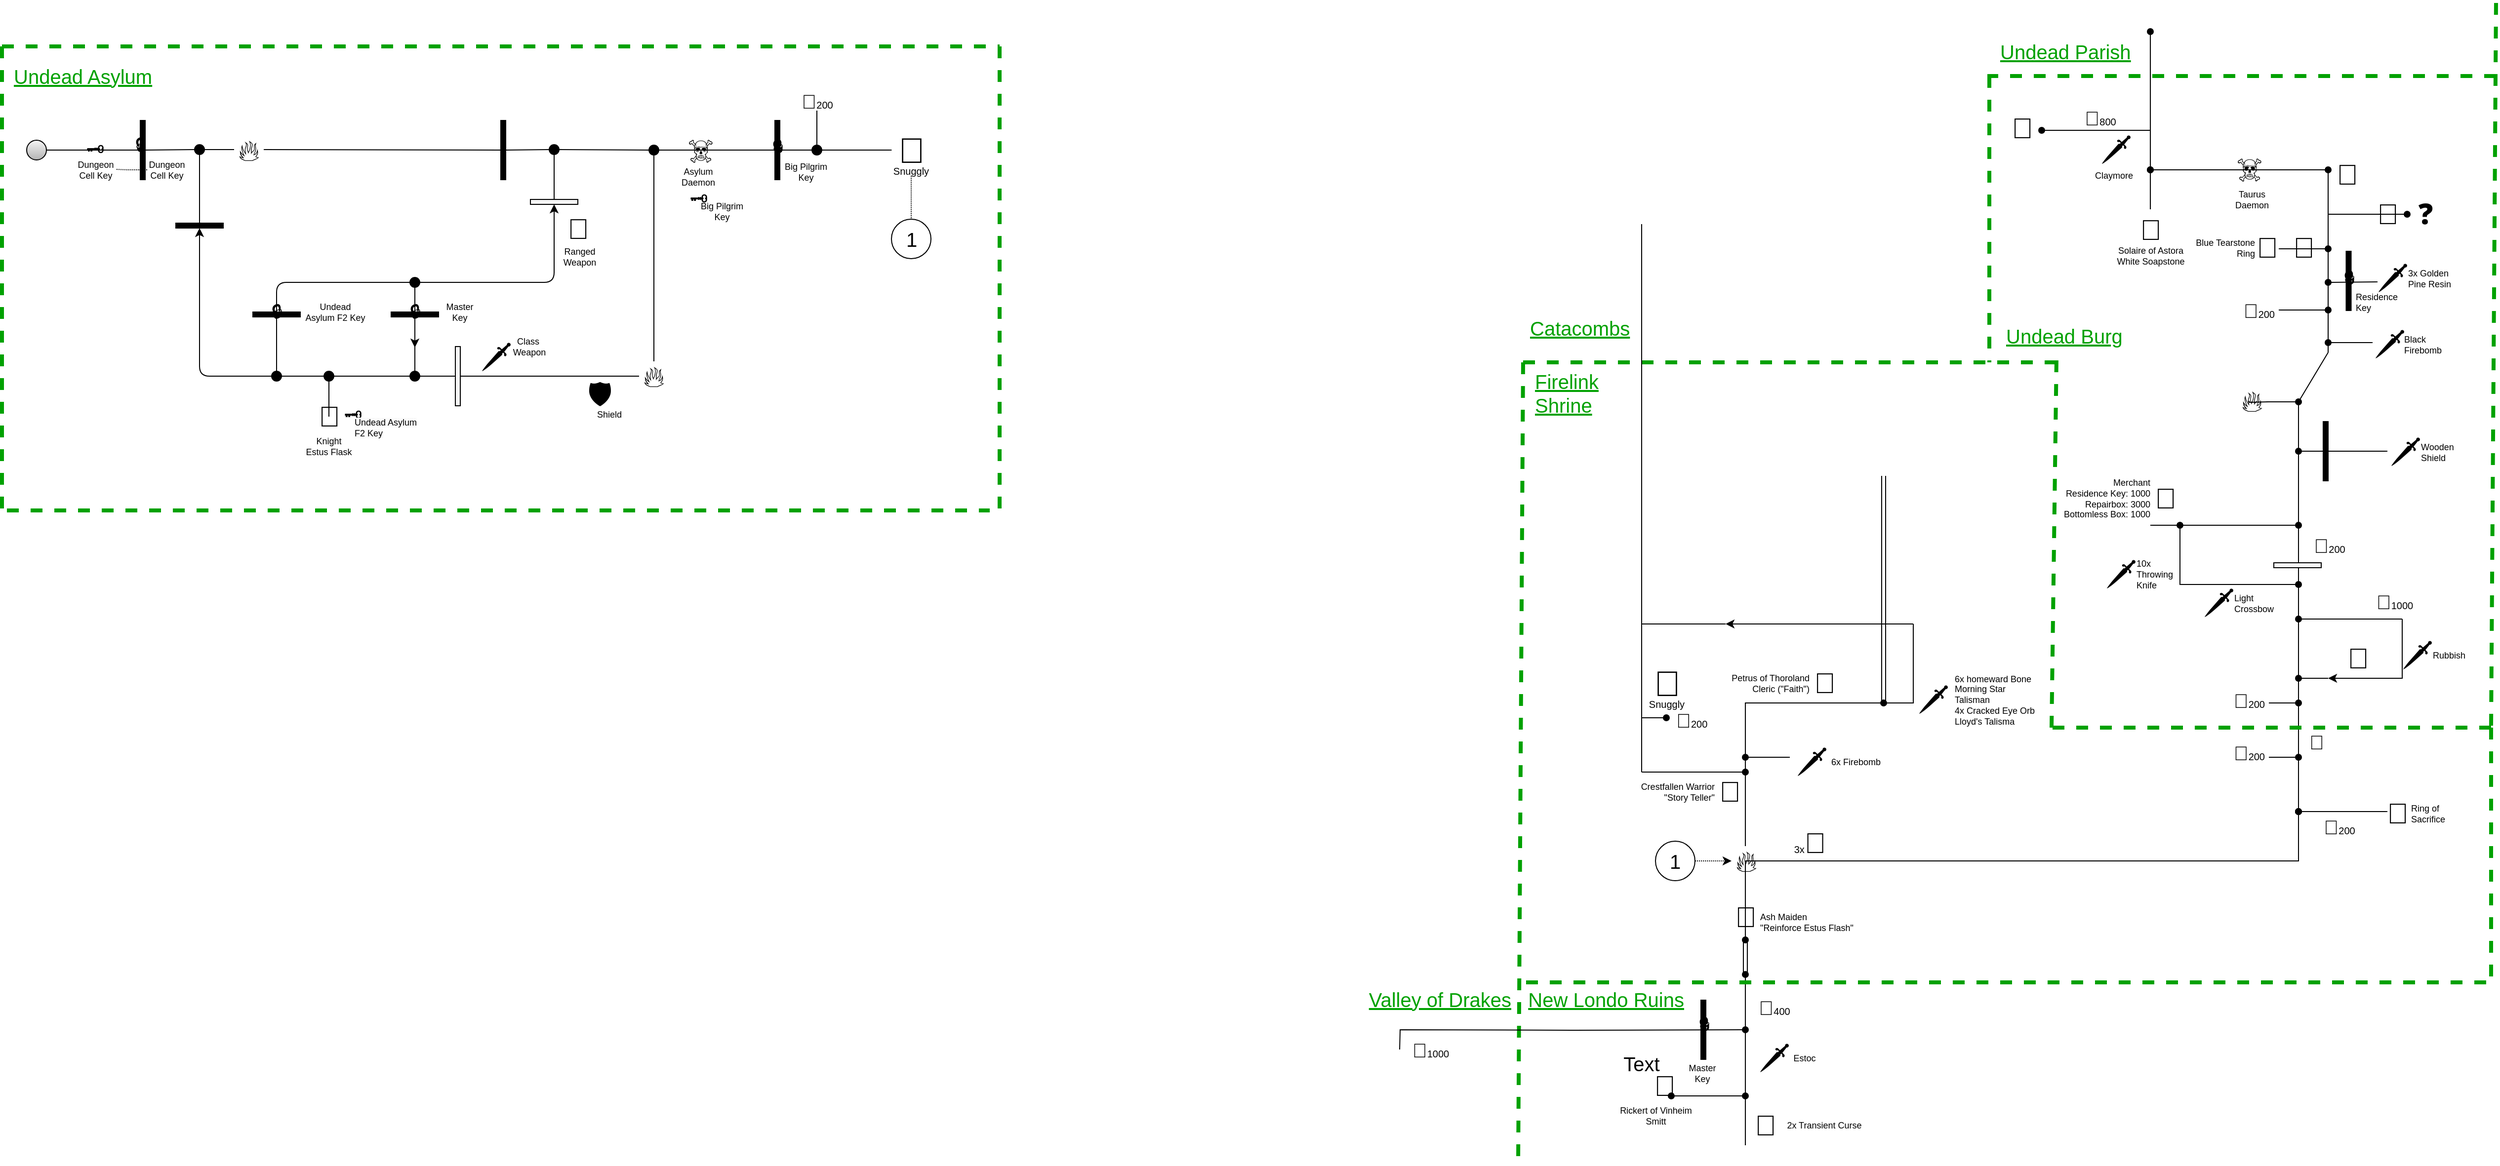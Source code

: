<mxfile>
    <diagram id="wKqAnk7TgBxgW07KdLlr" name="Page-1">
        <mxGraphModel dx="208" dy="1864" grid="1" gridSize="5" guides="1" tooltips="1" connect="1" arrows="1" fold="1" page="1" pageScale="1" pageWidth="850" pageHeight="1100" math="0" shadow="0">
            <root>
                <mxCell id="0"/>
                <mxCell id="1" parent="0"/>
                <mxCell id="R90EFHxZelVthEmokD4i-160" value="" style="endArrow=none;dashed=1;html=1;rounded=0;fontSize=20;strokeColor=#00A100;strokeWidth=4;" parent="1" edge="1">
                    <mxGeometry width="50" height="50" relative="1" as="geometry">
                        <mxPoint x="1555" y="295" as="sourcePoint"/>
                        <mxPoint x="1550" y="1105" as="targetPoint"/>
                    </mxGeometry>
                </mxCell>
                <mxCell id="5" style="edgeStyle=none;html=1;endArrow=none;endFill=0;exitX=1;exitY=0.5;exitDx=0;exitDy=0;startArrow=none;entryX=0;entryY=0.5;entryDx=0;entryDy=0;" parent="1" source="61" target="18" edge="1">
                    <mxGeometry relative="1" as="geometry">
                        <mxPoint x="795" y="60" as="sourcePoint"/>
                        <mxPoint x="895" y="100" as="targetPoint"/>
                    </mxGeometry>
                </mxCell>
                <mxCell id="2" value="" style="ellipse;whiteSpace=wrap;html=1;aspect=fixed;fillColor=#f5f5f5;strokeColor=#000000;gradientColor=#b3b3b3;" parent="1" vertex="1">
                    <mxGeometry x="40" y="70" width="20" height="20" as="geometry"/>
                </mxCell>
                <mxCell id="6" value="" style="endArrow=none;html=1;endFill=0;startArrow=none;" parent="1" source="39" edge="1">
                    <mxGeometry relative="1" as="geometry">
                        <mxPoint x="60" y="60" as="sourcePoint"/>
                        <mxPoint x="160" y="60" as="targetPoint"/>
                    </mxGeometry>
                </mxCell>
                <mxCell id="10" value="" style="endArrow=none;html=1;exitX=1;exitY=0.5;exitDx=0;exitDy=0;entryX=0;entryY=0.5;entryDx=0;entryDy=0;startArrow=none;" parent="1" source="55" target="44" edge="1">
                    <mxGeometry width="50" height="50" relative="1" as="geometry">
                        <mxPoint x="160" y="60" as="sourcePoint"/>
                        <mxPoint x="440" y="60" as="targetPoint"/>
                    </mxGeometry>
                </mxCell>
                <mxCell id="17" style="edgeStyle=none;html=1;endArrow=none;endFill=0;exitX=1;exitY=0.5;exitDx=0;exitDy=0;entryX=0;entryY=0.5;entryDx=0;entryDy=0;startArrow=none;" parent="1" source="89" target="46" edge="1">
                    <mxGeometry relative="1" as="geometry">
                        <mxPoint x="515" y="60" as="sourcePoint"/>
                        <mxPoint x="795" y="60" as="targetPoint"/>
                    </mxGeometry>
                </mxCell>
                <mxCell id="24" value="" style="group;" parent="1" vertex="1" connectable="0">
                    <mxGeometry x="915" y="65" width="41" height="41" as="geometry"/>
                </mxCell>
                <mxCell id="18" value="🦜" style="text;html=1;strokeColor=none;fillColor=none;align=center;verticalAlign=middle;whiteSpace=wrap;rounded=0;fontSize=36;" parent="24" vertex="1">
                    <mxGeometry x="0.672" width="40.328" height="30" as="geometry"/>
                </mxCell>
                <mxCell id="20" value="&lt;font style=&quot;font-size: 10px;&quot;&gt;Snuggly&lt;/font&gt;" style="text;html=1;strokeColor=none;fillColor=none;align=center;verticalAlign=middle;whiteSpace=wrap;rounded=0;fontSize=10;" parent="24" vertex="1">
                    <mxGeometry y="30" width="41" height="11" as="geometry"/>
                </mxCell>
                <mxCell id="R90EFHxZelVthEmokD4i-132" value="" style="edgeStyle=orthogonalEdgeStyle;rounded=0;orthogonalLoop=1;jettySize=auto;html=1;dashed=1;dashPattern=1 1;fontSize=20;endArrow=none;endFill=0;" parent="1" source="37" target="38" edge="1">
                    <mxGeometry relative="1" as="geometry"/>
                </mxCell>
                <mxCell id="37" value="Dungeon Cell Key" style="text;html=1;strokeColor=none;fillColor=none;align=center;verticalAlign=middle;whiteSpace=wrap;rounded=0;fontSize=9;" parent="1" vertex="1">
                    <mxGeometry x="162" y="95" width="40" height="10" as="geometry"/>
                </mxCell>
                <mxCell id="40" value="" style="endArrow=none;html=1;endFill=0;exitX=1;exitY=0.5;exitDx=0;exitDy=0;" parent="1" source="2" target="39" edge="1">
                    <mxGeometry relative="1" as="geometry">
                        <mxPoint x="60" y="60" as="sourcePoint"/>
                        <mxPoint x="160" y="60" as="targetPoint"/>
                    </mxGeometry>
                </mxCell>
                <mxCell id="41" value="&lt;font style=&quot;font-size: 18px;&quot;&gt;🗝️&lt;/font&gt;" style="edgeLabel;html=1;align=center;verticalAlign=middle;resizable=0;points=[];fontSize=10;labelBackgroundColor=none;" parent="40" vertex="1" connectable="0">
                    <mxGeometry x="-0.347" y="-1" relative="1" as="geometry">
                        <mxPoint x="18" y="-1" as="offset"/>
                    </mxGeometry>
                </mxCell>
                <mxCell id="38" value="Dungeon Cell Key" style="text;html=1;strokeColor=none;fillColor=none;align=center;verticalAlign=middle;whiteSpace=wrap;rounded=0;fontSize=9;" parent="1" vertex="1">
                    <mxGeometry x="90" y="94.5" width="40" height="10" as="geometry"/>
                </mxCell>
                <mxCell id="39" value="" style="rounded=0;whiteSpace=wrap;html=1;fontSize=9;fillColor=#000000;" parent="1" vertex="1">
                    <mxGeometry x="155" y="50" width="5" height="60" as="geometry"/>
                </mxCell>
                <mxCell id="44" value="" style="rounded=0;whiteSpace=wrap;html=1;fontSize=9;fillColor=#000000;" parent="1" vertex="1">
                    <mxGeometry x="520" y="50" width="5" height="60" as="geometry"/>
                </mxCell>
                <mxCell id="45" value="" style="rounded=0;whiteSpace=wrap;html=1;fontSize=9;fillColor=#000000;" parent="1" vertex="1">
                    <mxGeometry x="797.5" y="50" width="5" height="60" as="geometry"/>
                </mxCell>
                <mxCell id="46" value="" style="ellipse;whiteSpace=wrap;html=1;aspect=fixed;fontSize=9;fillColor=#000000;" parent="1" vertex="1">
                    <mxGeometry x="670" y="75" width="10" height="10" as="geometry"/>
                </mxCell>
                <mxCell id="48" style="edgeStyle=none;html=1;endArrow=none;endFill=0;exitX=0;exitY=0.5;exitDx=0;exitDy=0;entryX=1;entryY=0.5;entryDx=0;entryDy=0;" parent="1" source="45" target="46" edge="1">
                    <mxGeometry relative="1" as="geometry">
                        <mxPoint x="535" y="90" as="sourcePoint"/>
                        <mxPoint x="680" y="90" as="targetPoint"/>
                    </mxGeometry>
                </mxCell>
                <mxCell id="49" value="&lt;span style=&quot;color: rgba(0, 0, 0, 0); font-family: monospace; font-size: 0px; text-align: start; background-color: rgb(251, 251, 251);&quot;&gt;%3CmxGraphModel%3E%3Croot%3E%3CmxCell%20id%3D%220%22%2F%3E%3CmxCell%20id%3D%221%22%20parent%3D%220%22%2F%3E%3CmxCell%20id%3D%222%22%20value%3D%22%E2%98%A0%EF%B8%8F%22%20style%3D%22text%3Bhtml%3D1%3BstrokeColor%3Dnone%3BfillColor%3Dnone%3Balign%3Dcenter%3BverticalAlign%3Dmiddle%3BwhiteSpace%3Dwrap%3Brounded%3D0%3BfontSize%3D36%3B%22%20vertex%3D%221%22%20parent%3D%221%22%3E%3CmxGeometry%20x%3D%22530%22%20y%3D%2220%22%20width%3D%2260%22%20height%3D%2230%22%20as%3D%22geometry%22%2F%3E%3C%2FmxCell%3E%3C%2Froot%3E%3C%2FmxGraphModel%3E&lt;/span&gt;" style="edgeLabel;html=1;align=center;verticalAlign=middle;resizable=0;points=[];fontSize=10;" parent="48" vertex="1" connectable="0">
                    <mxGeometry x="-0.191" y="-1" relative="1" as="geometry">
                        <mxPoint as="offset"/>
                    </mxGeometry>
                </mxCell>
                <mxCell id="50" value="&lt;span style=&quot;color: rgba(0, 0, 0, 0); font-family: monospace; font-size: 0px; text-align: start; background-color: rgb(251, 251, 251);&quot;&gt;%3CmxGraphModel%3E%3Croot%3E%3CmxCell%20id%3D%220%22%2F%3E%3CmxCell%20id%3D%221%22%20parent%3D%220%22%2F%3E%3CmxCell%20id%3D%222%22%20value%3D%22%E2%98%A0%EF%B8%8F%22%20style%3D%22text%3Bhtml%3D1%3BstrokeColor%3Dnone%3BfillColor%3Dnone%3Balign%3Dcenter%3BverticalAlign%3Dmiddle%3BwhiteSpace%3Dwrap%3Brounded%3D0%3BfontSize%3D36%3B%22%20vertex%3D%221%22%20parent%3D%221%22%3E%3CmxGeometry%20x%3D%22530%22%20y%3D%2220%22%20width%3D%2260%22%20height%3D%2230%22%20as%3D%22geometry%22%2F%3E%3C%2FmxCell%3E%3C%2Froot%3E%3C%2FmxGraphModel%3E&lt;/span&gt;" style="edgeLabel;html=1;align=center;verticalAlign=middle;resizable=0;points=[];fontSize=10;" parent="48" vertex="1" connectable="0">
                    <mxGeometry x="-0.184" relative="1" as="geometry">
                        <mxPoint as="offset"/>
                    </mxGeometry>
                </mxCell>
                <mxCell id="51" value="&lt;span style=&quot;color: rgba(0, 0, 0, 0); font-family: monospace; font-size: 0px; text-align: start; background-color: rgb(251, 251, 251);&quot;&gt;%3CmxGraphModel%3E%3Croot%3E%3CmxCell%20id%3D%220%22%2F%3E%3CmxCell%20id%3D%221%22%20parent%3D%220%22%2F%3E%3CmxCell%20id%3D%222%22%20value%3D%22%E2%98%A0%EF%B8%8F%22%20style%3D%22text%3Bhtml%3D1%3BstrokeColor%3Dnone%3BfillColor%3Dnone%3Balign%3Dcenter%3BverticalAlign%3Dmiddle%3BwhiteSpace%3Dwrap%3Brounded%3D0%3BfontSize%3D36%3B%22%20vertex%3D%221%22%20parent%3D%221%22%3E%3CmxGeometry%20x%3D%22530%22%20y%3D%2220%22%20width%3D%2260%22%20height%3D%2230%22%20as%3D%22geometry%22%2F%3E%3C%2FmxCell%3E%3C%2Froot%3E%3C%2FmxGraphModel%3E&lt;/span&gt;" style="edgeLabel;html=1;align=center;verticalAlign=middle;resizable=0;points=[];fontSize=10;" parent="48" vertex="1" connectable="0">
                    <mxGeometry x="-0.181" y="-1" relative="1" as="geometry">
                        <mxPoint as="offset"/>
                    </mxGeometry>
                </mxCell>
                <mxCell id="52" value="&lt;span style=&quot;color: rgba(0, 0, 0, 0); font-family: monospace; font-size: 0px; text-align: start; background-color: rgb(251, 251, 251);&quot;&gt;%3CmxGraphModel%3E%3Croot%3E%3CmxCell%20id%3D%220%22%2F%3E%3CmxCell%20id%3D%221%22%20parent%3D%220%22%2F%3E%3CmxCell%20id%3D%222%22%20value%3D%22%E2%98%A0%EF%B8%8F%22%20style%3D%22text%3Bhtml%3D1%3BstrokeColor%3Dnone%3BfillColor%3Dnone%3Balign%3Dcenter%3BverticalAlign%3Dmiddle%3BwhiteSpace%3Dwrap%3Brounded%3D0%3BfontSize%3D36%3B%22%20vertex%3D%221%22%20parent%3D%221%22%3E%3CmxGeometry%20x%3D%22530%22%20y%3D%2220%22%20width%3D%2260%22%20height%3D%2230%22%20as%3D%22geometry%22%2F%3E%3C%2FmxCell%3E%3C%2Froot%3E%3C%2FmxGraphModel%3E&lt;/span&gt;" style="edgeLabel;html=1;align=center;verticalAlign=middle;resizable=0;points=[];fontSize=10;" parent="48" vertex="1" connectable="0">
                    <mxGeometry x="-0.218" y="-2" relative="1" as="geometry">
                        <mxPoint as="offset"/>
                    </mxGeometry>
                </mxCell>
                <mxCell id="53" value="☠️" style="edgeLabel;html=1;align=center;verticalAlign=middle;resizable=0;points=[];fontSize=29;labelBackgroundColor=none;" parent="48" vertex="1" connectable="0">
                    <mxGeometry x="-0.221" y="1" relative="1" as="geometry">
                        <mxPoint x="-30" as="offset"/>
                    </mxGeometry>
                </mxCell>
                <mxCell id="54" value="&lt;span style=&quot;font-size: 18px;&quot;&gt;🔒&lt;/span&gt;" style="edgeLabel;html=1;align=center;verticalAlign=middle;resizable=0;points=[];fontSize=10;labelBackgroundColor=none;" parent="1" vertex="1" connectable="0">
                    <mxGeometry x="155.0" y="75" as="geometry"/>
                </mxCell>
                <mxCell id="56" value="" style="endArrow=none;html=1;exitX=1;exitY=0.5;exitDx=0;exitDy=0;entryX=0;entryY=0.5;entryDx=0;entryDy=0;startArrow=none;" parent="1" source="73" target="55" edge="1">
                    <mxGeometry width="50" height="50" relative="1" as="geometry">
                        <mxPoint x="160" y="80" as="sourcePoint"/>
                        <mxPoint x="440" y="80" as="targetPoint"/>
                    </mxGeometry>
                </mxCell>
                <mxCell id="55" value="&lt;font style=&quot;font-size: 30px;&quot;&gt;🔥&lt;/font&gt;" style="text;html=1;strokeColor=none;fillColor=none;align=center;verticalAlign=middle;whiteSpace=wrap;rounded=0;" parent="1" vertex="1">
                    <mxGeometry x="250" y="64.5" width="30" height="30" as="geometry"/>
                </mxCell>
                <mxCell id="57" value="" style="endArrow=none;html=1;endFill=0;startArrow=none;" parent="1" edge="1">
                    <mxGeometry relative="1" as="geometry">
                        <mxPoint x="805" y="62" as="sourcePoint"/>
                        <mxPoint x="805" y="62" as="targetPoint"/>
                    </mxGeometry>
                </mxCell>
                <mxCell id="58" value="Big Pilgrim&lt;br&gt;Key" style="text;html=1;strokeColor=none;fillColor=none;align=center;verticalAlign=middle;whiteSpace=wrap;rounded=0;fontSize=9;" parent="1" vertex="1">
                    <mxGeometry x="805" y="90" width="48" height="23" as="geometry"/>
                </mxCell>
                <mxCell id="62" value="" style="edgeStyle=none;html=1;entryX=0;entryY=0.5;entryDx=0;entryDy=0;endArrow=none;endFill=0;exitX=1;exitY=0.5;exitDx=0;exitDy=0;" parent="1" source="45" target="61" edge="1">
                    <mxGeometry relative="1" as="geometry">
                        <mxPoint x="805" y="80" as="sourcePoint"/>
                        <mxPoint x="915" y="79.5" as="targetPoint"/>
                    </mxGeometry>
                </mxCell>
                <mxCell id="61" value="" style="ellipse;whiteSpace=wrap;html=1;aspect=fixed;fontSize=9;fillColor=#000000;" parent="1" vertex="1">
                    <mxGeometry x="835" y="75" width="10" height="10" as="geometry"/>
                </mxCell>
                <mxCell id="63" value="" style="endArrow=none;html=1;entryX=0.5;entryY=0;entryDx=0;entryDy=0;startArrow=none;exitX=0.5;exitY=1;exitDx=0;exitDy=0;" parent="1" source="67" target="61" edge="1">
                    <mxGeometry width="50" height="50" relative="1" as="geometry">
                        <mxPoint x="845" y="40" as="sourcePoint"/>
                        <mxPoint x="685" y="95" as="targetPoint"/>
                    </mxGeometry>
                </mxCell>
                <mxCell id="64" value="" style="endArrow=none;html=1;entryX=0.5;entryY=0;entryDx=0;entryDy=0;exitX=0.5;exitY=1;exitDx=0;exitDy=0;" parent="1" source="46" target="13" edge="1">
                    <mxGeometry width="50" height="50" relative="1" as="geometry">
                        <mxPoint x="685" y="170" as="sourcePoint"/>
                        <mxPoint x="840" y="75" as="targetPoint"/>
                    </mxGeometry>
                </mxCell>
                <mxCell id="13" value="&lt;font style=&quot;font-size: 30px;&quot;&gt;🔥&lt;/font&gt;" style="text;html=1;strokeColor=none;fillColor=none;align=center;verticalAlign=middle;whiteSpace=wrap;rounded=0;" parent="1" vertex="1">
                    <mxGeometry x="660" y="294" width="30" height="30" as="geometry"/>
                </mxCell>
                <mxCell id="67" value="👻&lt;font style=&quot;font-size: 10px;&quot;&gt;200&lt;/font&gt;" style="text;html=1;strokeColor=none;fillColor=none;align=center;verticalAlign=middle;whiteSpace=wrap;rounded=0;labelBackgroundColor=none;fontSize=20;" parent="1" vertex="1">
                    <mxGeometry x="803.75" y="20" width="72.5" height="20" as="geometry"/>
                </mxCell>
                <mxCell id="77" style="edgeStyle=none;html=1;exitX=0;exitY=0.5;exitDx=0;exitDy=0;fontSize=20;endArrow=none;endFill=0;" parent="1" source="68" edge="1">
                    <mxGeometry relative="1" as="geometry">
                        <mxPoint x="484" y="309.034" as="targetPoint"/>
                    </mxGeometry>
                </mxCell>
                <mxCell id="68" value="" style="rounded=0;whiteSpace=wrap;html=1;fontSize=9;fillColor=#f5f5f5;fontColor=#333333;strokeColor=#000000;" parent="1" vertex="1">
                    <mxGeometry x="474" y="279" width="5" height="60" as="geometry"/>
                </mxCell>
                <mxCell id="69" value="" style="endArrow=none;html=1;entryX=0;entryY=0.5;entryDx=0;entryDy=0;exitX=1;exitY=0.5;exitDx=0;exitDy=0;" parent="1" source="68" target="13" edge="1">
                    <mxGeometry width="50" height="50" relative="1" as="geometry">
                        <mxPoint x="521" y="309" as="sourcePoint"/>
                        <mxPoint x="685" y="304.0" as="targetPoint"/>
                    </mxGeometry>
                </mxCell>
                <mxCell id="70" value="" style="ellipse;whiteSpace=wrap;html=1;aspect=fixed;fontSize=9;fillColor=#000000;" parent="1" vertex="1">
                    <mxGeometry x="428" y="304" width="10" height="10" as="geometry"/>
                </mxCell>
                <mxCell id="71" value="" style="ellipse;whiteSpace=wrap;html=1;aspect=fixed;fontSize=9;fillColor=#000000;" parent="1" vertex="1">
                    <mxGeometry x="341" y="304" width="10" height="10" as="geometry"/>
                </mxCell>
                <mxCell id="72" value="" style="ellipse;whiteSpace=wrap;html=1;aspect=fixed;fontSize=9;fillColor=#000000;" parent="1" vertex="1">
                    <mxGeometry x="288" y="304" width="10" height="10" as="geometry"/>
                </mxCell>
                <mxCell id="74" value="" style="endArrow=none;html=1;exitX=1;exitY=0.5;exitDx=0;exitDy=0;entryX=0;entryY=0.5;entryDx=0;entryDy=0;" parent="1" source="39" target="73" edge="1">
                    <mxGeometry width="50" height="50" relative="1" as="geometry">
                        <mxPoint x="160" y="80" as="sourcePoint"/>
                        <mxPoint x="250" y="79.5" as="targetPoint"/>
                    </mxGeometry>
                </mxCell>
                <mxCell id="73" value="" style="ellipse;whiteSpace=wrap;html=1;aspect=fixed;fontSize=9;fillColor=#000000;" parent="1" vertex="1">
                    <mxGeometry x="210" y="74.5" width="10" height="10" as="geometry"/>
                </mxCell>
                <mxCell id="75" value="" style="rounded=0;whiteSpace=wrap;html=1;fontSize=9;fillColor=#000000;" parent="1" vertex="1">
                    <mxGeometry x="191" y="154" width="48" height="5" as="geometry"/>
                </mxCell>
                <mxCell id="80" style="edgeStyle=none;html=1;entryX=0.5;entryY=0;entryDx=0;entryDy=0;fontSize=20;endArrow=none;endFill=0;" parent="1" source="76" target="72" edge="1">
                    <mxGeometry relative="1" as="geometry"/>
                </mxCell>
                <mxCell id="76" value="" style="rounded=0;whiteSpace=wrap;html=1;fontSize=9;fillColor=#000000;" parent="1" vertex="1">
                    <mxGeometry x="269" y="244" width="48" height="5" as="geometry"/>
                </mxCell>
                <mxCell id="78" value="" style="ellipse;whiteSpace=wrap;html=1;aspect=fixed;fontSize=9;fillColor=#000000;" parent="1" vertex="1">
                    <mxGeometry x="428" y="209" width="10" height="10" as="geometry"/>
                </mxCell>
                <mxCell id="81" style="edgeStyle=none;html=1;entryX=0;entryY=0.5;entryDx=0;entryDy=0;fontSize=20;endArrow=none;endFill=0;exitX=0.5;exitY=1;exitDx=0;exitDy=0;startArrow=classic;startFill=1;" parent="1" source="75" target="72" edge="1">
                    <mxGeometry relative="1" as="geometry">
                        <mxPoint x="303" y="249" as="sourcePoint"/>
                        <mxPoint x="303" y="314" as="targetPoint"/>
                        <Array as="points">
                            <mxPoint x="215" y="309"/>
                        </Array>
                    </mxGeometry>
                </mxCell>
                <mxCell id="82" style="edgeStyle=none;html=1;entryX=0.5;entryY=0;entryDx=0;entryDy=0;fontSize=20;endArrow=none;endFill=0;exitX=0.5;exitY=1;exitDx=0;exitDy=0;" parent="1" source="73" target="75" edge="1">
                    <mxGeometry relative="1" as="geometry">
                        <mxPoint x="303" y="180" as="sourcePoint"/>
                        <mxPoint x="303" y="245" as="targetPoint"/>
                    </mxGeometry>
                </mxCell>
                <mxCell id="84" style="edgeStyle=none;html=1;fontSize=20;endArrow=classic;endFill=1;exitX=0.5;exitY=1;exitDx=0;exitDy=0;startArrow=none;" parent="1" source="116" edge="1">
                    <mxGeometry relative="1" as="geometry">
                        <mxPoint x="433" y="239" as="sourcePoint"/>
                        <mxPoint x="433" y="280" as="targetPoint"/>
                    </mxGeometry>
                </mxCell>
                <mxCell id="85" style="edgeStyle=none;html=1;entryX=0.5;entryY=0;entryDx=0;entryDy=0;fontSize=20;endArrow=none;endFill=0;exitX=0;exitY=0.5;exitDx=0;exitDy=0;startArrow=none;startFill=0;" parent="1" source="78" target="76" edge="1">
                    <mxGeometry relative="1" as="geometry">
                        <mxPoint x="225.0" y="219" as="sourcePoint"/>
                        <mxPoint x="298" y="319" as="targetPoint"/>
                        <Array as="points">
                            <mxPoint x="293" y="214"/>
                        </Array>
                    </mxGeometry>
                </mxCell>
                <mxCell id="86" value="" style="rounded=0;whiteSpace=wrap;html=1;fontSize=9;fillColor=#f5f5f5;fontColor=#333333;strokeColor=#000000;" parent="1" vertex="1">
                    <mxGeometry x="550" y="130" width="48" height="5" as="geometry"/>
                </mxCell>
                <mxCell id="88" style="edgeStyle=none;html=1;entryX=1;entryY=0.5;entryDx=0;entryDy=0;fontSize=20;endArrow=none;endFill=0;exitX=0.5;exitY=1;exitDx=0;exitDy=0;startArrow=classic;startFill=1;" parent="1" source="86" target="78" edge="1">
                    <mxGeometry relative="1" as="geometry">
                        <mxPoint x="438" y="224" as="sourcePoint"/>
                        <mxPoint x="303" y="249" as="targetPoint"/>
                        <Array as="points">
                            <mxPoint x="574" y="214"/>
                        </Array>
                    </mxGeometry>
                </mxCell>
                <mxCell id="90" value="" style="edgeStyle=none;html=1;endArrow=none;endFill=0;exitX=1;exitY=0.5;exitDx=0;exitDy=0;entryX=0;entryY=0.5;entryDx=0;entryDy=0;" parent="1" source="44" target="89" edge="1">
                    <mxGeometry relative="1" as="geometry">
                        <mxPoint x="525" y="80" as="sourcePoint"/>
                        <mxPoint x="670" y="80" as="targetPoint"/>
                    </mxGeometry>
                </mxCell>
                <mxCell id="91" value="&lt;span style=&quot;color: rgba(0, 0, 0, 0); font-family: monospace; font-size: 0px; text-align: start; background-color: rgb(251, 251, 251);&quot;&gt;%3CmxGraphModel%3E%3Croot%3E%3CmxCell%20id%3D%220%22%2F%3E%3CmxCell%20id%3D%221%22%20parent%3D%220%22%2F%3E%3CmxCell%20id%3D%222%22%20value%3D%22%E2%98%A0%EF%B8%8F%22%20style%3D%22text%3Bhtml%3D1%3BstrokeColor%3Dnone%3BfillColor%3Dnone%3Balign%3Dcenter%3BverticalAlign%3Dmiddle%3BwhiteSpace%3Dwrap%3Brounded%3D0%3BfontSize%3D36%3B%22%20vertex%3D%221%22%20parent%3D%221%22%3E%3CmxGeometry%20x%3D%22530%22%20y%3D%2220%22%20width%3D%2260%22%20height%3D%2230%22%20as%3D%22geometry%22%2F%3E%3C%2FmxCell%3E%3C%2Froot%3E%3C%2FmxGraphModel%3E&lt;/span&gt;" style="edgeLabel;html=1;align=center;verticalAlign=middle;resizable=0;points=[];fontSize=10;" parent="90" vertex="1" connectable="0">
                    <mxGeometry x="-0.191" y="-1" relative="1" as="geometry">
                        <mxPoint as="offset"/>
                    </mxGeometry>
                </mxCell>
                <mxCell id="92" value="&lt;span style=&quot;color: rgba(0, 0, 0, 0); font-family: monospace; font-size: 0px; text-align: start; background-color: rgb(251, 251, 251);&quot;&gt;%3CmxGraphModel%3E%3Croot%3E%3CmxCell%20id%3D%220%22%2F%3E%3CmxCell%20id%3D%221%22%20parent%3D%220%22%2F%3E%3CmxCell%20id%3D%222%22%20value%3D%22%E2%98%A0%EF%B8%8F%22%20style%3D%22text%3Bhtml%3D1%3BstrokeColor%3Dnone%3BfillColor%3Dnone%3Balign%3Dcenter%3BverticalAlign%3Dmiddle%3BwhiteSpace%3Dwrap%3Brounded%3D0%3BfontSize%3D36%3B%22%20vertex%3D%221%22%20parent%3D%221%22%3E%3CmxGeometry%20x%3D%22530%22%20y%3D%2220%22%20width%3D%2260%22%20height%3D%2230%22%20as%3D%22geometry%22%2F%3E%3C%2FmxCell%3E%3C%2Froot%3E%3C%2FmxGraphModel%3E&lt;/span&gt;" style="edgeLabel;html=1;align=center;verticalAlign=middle;resizable=0;points=[];fontSize=10;" parent="90" vertex="1" connectable="0">
                    <mxGeometry x="-0.184" relative="1" as="geometry">
                        <mxPoint as="offset"/>
                    </mxGeometry>
                </mxCell>
                <mxCell id="93" value="&lt;span style=&quot;color: rgba(0, 0, 0, 0); font-family: monospace; font-size: 0px; text-align: start; background-color: rgb(251, 251, 251);&quot;&gt;%3CmxGraphModel%3E%3Croot%3E%3CmxCell%20id%3D%220%22%2F%3E%3CmxCell%20id%3D%221%22%20parent%3D%220%22%2F%3E%3CmxCell%20id%3D%222%22%20value%3D%22%E2%98%A0%EF%B8%8F%22%20style%3D%22text%3Bhtml%3D1%3BstrokeColor%3Dnone%3BfillColor%3Dnone%3Balign%3Dcenter%3BverticalAlign%3Dmiddle%3BwhiteSpace%3Dwrap%3Brounded%3D0%3BfontSize%3D36%3B%22%20vertex%3D%221%22%20parent%3D%221%22%3E%3CmxGeometry%20x%3D%22530%22%20y%3D%2220%22%20width%3D%2260%22%20height%3D%2230%22%20as%3D%22geometry%22%2F%3E%3C%2FmxCell%3E%3C%2Froot%3E%3C%2FmxGraphModel%3E&lt;/span&gt;" style="edgeLabel;html=1;align=center;verticalAlign=middle;resizable=0;points=[];fontSize=10;" parent="90" vertex="1" connectable="0">
                    <mxGeometry x="-0.181" y="-1" relative="1" as="geometry">
                        <mxPoint as="offset"/>
                    </mxGeometry>
                </mxCell>
                <mxCell id="94" value="&lt;span style=&quot;color: rgba(0, 0, 0, 0); font-family: monospace; font-size: 0px; text-align: start; background-color: rgb(251, 251, 251);&quot;&gt;%3CmxGraphModel%3E%3Croot%3E%3CmxCell%20id%3D%220%22%2F%3E%3CmxCell%20id%3D%221%22%20parent%3D%220%22%2F%3E%3CmxCell%20id%3D%222%22%20value%3D%22%E2%98%A0%EF%B8%8F%22%20style%3D%22text%3Bhtml%3D1%3BstrokeColor%3Dnone%3BfillColor%3Dnone%3Balign%3Dcenter%3BverticalAlign%3Dmiddle%3BwhiteSpace%3Dwrap%3Brounded%3D0%3BfontSize%3D36%3B%22%20vertex%3D%221%22%20parent%3D%221%22%3E%3CmxGeometry%20x%3D%22530%22%20y%3D%2220%22%20width%3D%2260%22%20height%3D%2230%22%20as%3D%22geometry%22%2F%3E%3C%2FmxCell%3E%3C%2Froot%3E%3C%2FmxGraphModel%3E&lt;/span&gt;" style="edgeLabel;html=1;align=center;verticalAlign=middle;resizable=0;points=[];fontSize=10;" parent="90" vertex="1" connectable="0">
                    <mxGeometry x="-0.218" y="-2" relative="1" as="geometry">
                        <mxPoint as="offset"/>
                    </mxGeometry>
                </mxCell>
                <mxCell id="89" value="" style="ellipse;whiteSpace=wrap;html=1;aspect=fixed;fontSize=9;fillColor=#000000;" parent="1" vertex="1">
                    <mxGeometry x="569" y="74.5" width="10" height="10" as="geometry"/>
                </mxCell>
                <mxCell id="95" style="edgeStyle=none;html=1;entryX=0.5;entryY=0;entryDx=0;entryDy=0;fontSize=20;endArrow=none;endFill=0;exitX=0.5;exitY=1;exitDx=0;exitDy=0;" parent="1" source="89" target="86" edge="1">
                    <mxGeometry relative="1" as="geometry">
                        <mxPoint x="443" y="229" as="sourcePoint"/>
                        <mxPoint x="443" y="314" as="targetPoint"/>
                    </mxGeometry>
                </mxCell>
                <mxCell id="96" style="edgeStyle=none;html=1;fontSize=20;endArrow=none;endFill=0;exitX=0.5;exitY=1;exitDx=0;exitDy=0;" parent="1" source="71" edge="1">
                    <mxGeometry relative="1" as="geometry">
                        <mxPoint x="345.72" y="324" as="sourcePoint"/>
                        <mxPoint x="346" y="350" as="targetPoint"/>
                    </mxGeometry>
                </mxCell>
                <mxCell id="97" style="edgeStyle=none;html=1;fontSize=20;endArrow=none;endFill=0;exitX=1;exitY=0.5;exitDx=0;exitDy=0;entryX=0;entryY=0.5;entryDx=0;entryDy=0;" parent="1" source="71" target="70" edge="1">
                    <mxGeometry relative="1" as="geometry">
                        <mxPoint x="356" y="324" as="sourcePoint"/>
                        <mxPoint x="356" y="360" as="targetPoint"/>
                    </mxGeometry>
                </mxCell>
                <mxCell id="98" style="edgeStyle=none;html=1;fontSize=20;endArrow=none;endFill=0;exitX=1;exitY=0.5;exitDx=0;exitDy=0;entryX=0;entryY=0.5;entryDx=0;entryDy=0;" parent="1" source="70" target="68" edge="1">
                    <mxGeometry relative="1" as="geometry">
                        <mxPoint x="361" y="319" as="sourcePoint"/>
                        <mxPoint x="438.0" y="319" as="targetPoint"/>
                    </mxGeometry>
                </mxCell>
                <mxCell id="99" style="edgeStyle=none;html=1;fontSize=20;endArrow=none;endFill=0;exitX=1;exitY=0.5;exitDx=0;exitDy=0;entryX=0;entryY=0.5;entryDx=0;entryDy=0;" parent="1" source="72" target="71" edge="1">
                    <mxGeometry relative="1" as="geometry">
                        <mxPoint x="448.0" y="319" as="sourcePoint"/>
                        <mxPoint x="340" y="309" as="targetPoint"/>
                    </mxGeometry>
                </mxCell>
                <mxCell id="100" value="Asylum Daemon" style="text;html=1;strokeColor=none;fillColor=none;align=center;verticalAlign=middle;whiteSpace=wrap;rounded=0;fontSize=9;" parent="1" vertex="1">
                    <mxGeometry x="700" y="95" width="40" height="23" as="geometry"/>
                </mxCell>
                <mxCell id="102" value="Knight&lt;br&gt;Estus Flask" style="text;html=1;strokeColor=none;fillColor=none;align=center;verticalAlign=middle;whiteSpace=wrap;rounded=0;fontSize=9;" parent="1" vertex="1">
                    <mxGeometry x="315" y="370" width="62" height="20" as="geometry"/>
                </mxCell>
                <mxCell id="105" value="💂" style="edgeLabel;html=1;align=center;verticalAlign=middle;resizable=0;points=[];fontSize=29;labelBackgroundColor=none;" parent="1" vertex="1" connectable="0">
                    <mxGeometry x="346" y="350" as="geometry"/>
                </mxCell>
                <mxCell id="106" value="🛡️" style="edgeLabel;html=1;align=center;verticalAlign=middle;resizable=0;points=[];fontSize=29;labelBackgroundColor=none;" parent="1" vertex="1" connectable="0">
                    <mxGeometry x="620" y="328" as="geometry"/>
                </mxCell>
                <mxCell id="107" value="🗡️" style="edgeLabel;html=1;align=center;verticalAlign=middle;resizable=0;points=[];fontSize=29;labelBackgroundColor=none;" parent="1" vertex="1" connectable="0">
                    <mxGeometry x="515" y="290" as="geometry"/>
                </mxCell>
                <mxCell id="108" value="🏹" style="edgeLabel;html=1;align=center;verticalAlign=middle;resizable=0;points=[];fontSize=29;labelBackgroundColor=none;" parent="1" vertex="1" connectable="0">
                    <mxGeometry x="598" y="160" as="geometry"/>
                </mxCell>
                <mxCell id="109" value="Ranged Weapon" style="text;html=1;strokeColor=none;fillColor=none;align=center;verticalAlign=middle;whiteSpace=wrap;rounded=0;fontSize=9;" parent="1" vertex="1">
                    <mxGeometry x="580" y="176" width="40" height="23" as="geometry"/>
                </mxCell>
                <mxCell id="110" value="Class&amp;nbsp;&lt;br&gt;Weapon" style="text;html=1;strokeColor=none;fillColor=none;align=center;verticalAlign=middle;whiteSpace=wrap;rounded=0;fontSize=9;" parent="1" vertex="1">
                    <mxGeometry x="529" y="267" width="40" height="23" as="geometry"/>
                </mxCell>
                <mxCell id="112" value="Shield" style="text;html=1;strokeColor=none;fillColor=none;align=center;verticalAlign=middle;whiteSpace=wrap;rounded=0;fontSize=9;" parent="1" vertex="1">
                    <mxGeometry x="610" y="342.5" width="40" height="11" as="geometry"/>
                </mxCell>
                <mxCell id="114" value="&lt;font style=&quot;font-size: 18px;&quot;&gt;🗝️&lt;/font&gt;" style="edgeLabel;html=1;align=center;verticalAlign=middle;resizable=0;points=[];fontSize=10;labelBackgroundColor=none;" parent="1" vertex="1" connectable="0">
                    <mxGeometry x="720.001" y="130" as="geometry"/>
                </mxCell>
                <mxCell id="115" value="Big Pilgrim&lt;br&gt;Key" style="text;html=1;strokeColor=none;fillColor=none;align=center;verticalAlign=middle;whiteSpace=wrap;rounded=0;fontSize=9;" parent="1" vertex="1">
                    <mxGeometry x="720" y="130" width="48" height="23" as="geometry"/>
                </mxCell>
                <mxCell id="117" value="" style="edgeStyle=none;html=1;entryX=0.5;entryY=0;entryDx=0;entryDy=0;fontSize=20;endArrow=none;endFill=0;exitX=0.5;exitY=1;exitDx=0;exitDy=0;" parent="1" source="78" target="116" edge="1">
                    <mxGeometry relative="1" as="geometry">
                        <mxPoint x="433" y="219" as="sourcePoint"/>
                        <mxPoint x="433" y="304" as="targetPoint"/>
                    </mxGeometry>
                </mxCell>
                <mxCell id="116" value="" style="rounded=0;whiteSpace=wrap;html=1;fontSize=9;fillColor=#000000;" parent="1" vertex="1">
                    <mxGeometry x="409" y="244" width="48" height="5" as="geometry"/>
                </mxCell>
                <mxCell id="118" value="Master&lt;br&gt;Key" style="text;html=1;strokeColor=none;fillColor=none;align=center;verticalAlign=middle;whiteSpace=wrap;rounded=0;fontSize=9;" parent="1" vertex="1">
                    <mxGeometry x="457" y="240.25" width="43" height="7.5" as="geometry"/>
                </mxCell>
                <mxCell id="119" value="Undead Asylum F2 Key" style="text;html=1;strokeColor=none;fillColor=none;align=center;verticalAlign=middle;whiteSpace=wrap;rounded=0;fontSize=9;" parent="1" vertex="1">
                    <mxGeometry x="321" y="240.25" width="63" height="7.5" as="geometry"/>
                </mxCell>
                <mxCell id="122" value="&lt;span style=&quot;font-size: 18px;&quot;&gt;🔒&lt;/span&gt;" style="edgeLabel;html=1;align=center;verticalAlign=middle;resizable=0;points=[];fontSize=10;labelBackgroundColor=none;" parent="1" vertex="1" connectable="0">
                    <mxGeometry x="433" y="244" as="geometry"/>
                </mxCell>
                <mxCell id="124" value="&lt;span style=&quot;font-size: 18px;&quot;&gt;🔒&lt;/span&gt;" style="edgeLabel;html=1;align=center;verticalAlign=middle;resizable=0;points=[];fontSize=10;labelBackgroundColor=none;" parent="1" vertex="1" connectable="0">
                    <mxGeometry x="293" y="244" as="geometry"/>
                </mxCell>
                <mxCell id="127" value="&lt;font style=&quot;font-size: 18px;&quot;&gt;🗝️&lt;/font&gt;" style="edgeLabel;html=1;align=center;verticalAlign=middle;resizable=0;points=[];fontSize=10;labelBackgroundColor=none;" parent="1" vertex="1" connectable="0">
                    <mxGeometry x="370.001" y="349" as="geometry"/>
                </mxCell>
                <mxCell id="128" value="&lt;span style=&quot;color: rgb(0, 0, 0); font-family: Helvetica; font-size: 9px; font-style: normal; font-variant-ligatures: normal; font-variant-caps: normal; font-weight: 400; letter-spacing: normal; orphans: 2; text-align: center; text-indent: 0px; text-transform: none; widows: 2; word-spacing: 0px; -webkit-text-stroke-width: 0px; background-color: rgb(251, 251, 251); text-decoration-thickness: initial; text-decoration-style: initial; text-decoration-color: initial; float: none; display: inline !important;&quot;&gt;Undead Asylum &lt;br&gt;F2 Key&lt;/span&gt;" style="text;whiteSpace=wrap;html=1;fontSize=9;" parent="1" vertex="1">
                    <mxGeometry x="370" y="344" width="70" height="30" as="geometry"/>
                </mxCell>
                <mxCell id="R90EFHxZelVthEmokD4i-129" value="1" style="ellipse;whiteSpace=wrap;html=1;fontSize=20;" parent="1" vertex="1">
                    <mxGeometry x="915.5" y="150" width="40" height="40" as="geometry"/>
                </mxCell>
                <mxCell id="R90EFHxZelVthEmokD4i-130" value="" style="edgeStyle=orthogonalEdgeStyle;rounded=0;orthogonalLoop=1;jettySize=auto;html=1;fontSize=20;endArrow=none;endFill=0;dashed=1;dashPattern=1 1;" parent="1" source="20" target="R90EFHxZelVthEmokD4i-129" edge="1">
                    <mxGeometry relative="1" as="geometry"/>
                </mxCell>
                <mxCell id="R90EFHxZelVthEmokD4i-131" style="edgeStyle=none;html=1;fontSize=20;endArrow=none;endFill=0;startArrow=none;entryX=0.5;entryY=0;entryDx=0;entryDy=0;" parent="1" target="70" edge="1">
                    <mxGeometry relative="1" as="geometry">
                        <mxPoint x="433" y="270" as="sourcePoint"/>
                        <mxPoint x="438" y="275" as="targetPoint"/>
                    </mxGeometry>
                </mxCell>
                <mxCell id="R90EFHxZelVthEmokD4i-133" value="1" style="ellipse;whiteSpace=wrap;html=1;fontSize=20;" parent="1" vertex="1">
                    <mxGeometry x="1689" y="780" width="40" height="40" as="geometry"/>
                </mxCell>
                <mxCell id="R90EFHxZelVthEmokD4i-135" value="" style="edgeStyle=orthogonalEdgeStyle;rounded=0;orthogonalLoop=1;jettySize=auto;html=1;fontSize=20;endArrow=classic;endFill=1;dashed=1;dashPattern=1 1;entryX=0;entryY=0.5;entryDx=0;entryDy=0;exitX=1;exitY=0.5;exitDx=0;exitDy=0;" parent="1" source="R90EFHxZelVthEmokD4i-133" target="R90EFHxZelVthEmokD4i-134" edge="1">
                    <mxGeometry relative="1" as="geometry">
                        <mxPoint x="2285.5" y="132.0" as="sourcePoint"/>
                        <mxPoint x="2285.5" y="176.0" as="targetPoint"/>
                    </mxGeometry>
                </mxCell>
                <mxCell id="R90EFHxZelVthEmokD4i-137" value="Ash Maiden&lt;br&gt;&quot;Reinforce Estus Flash&quot;" style="text;html=1;strokeColor=none;fillColor=none;align=left;verticalAlign=middle;whiteSpace=wrap;rounded=0;fontSize=9;" parent="1" vertex="1">
                    <mxGeometry x="1793" y="852" width="117" height="20" as="geometry"/>
                </mxCell>
                <mxCell id="R90EFHxZelVthEmokD4i-139" value="" style="edgeStyle=orthogonalEdgeStyle;rounded=0;orthogonalLoop=1;jettySize=auto;html=1;fontSize=20;endArrow=none;endFill=0;shape=link;" parent="1" edge="1">
                    <mxGeometry relative="1" as="geometry">
                        <mxPoint x="1780" y="880" as="sourcePoint"/>
                        <mxPoint x="1780" y="915" as="targetPoint"/>
                    </mxGeometry>
                </mxCell>
                <mxCell id="R90EFHxZelVthEmokD4i-140" value="👻&lt;font style=&quot;font-size: 10px;&quot;&gt;400&lt;/font&gt;" style="text;html=1;strokeColor=none;fillColor=none;align=center;verticalAlign=middle;whiteSpace=wrap;rounded=0;labelBackgroundColor=none;fontSize=20;" parent="1" vertex="1">
                    <mxGeometry x="1772.5" y="938" width="72.5" height="20" as="geometry"/>
                </mxCell>
                <mxCell id="R90EFHxZelVthEmokD4i-141" value="" style="edgeStyle=orthogonalEdgeStyle;rounded=0;orthogonalLoop=1;jettySize=auto;html=1;fontSize=20;endArrow=none;endFill=0;startArrow=oval;startFill=1;" parent="1" edge="1">
                    <mxGeometry relative="1" as="geometry">
                        <mxPoint x="1780" y="971" as="sourcePoint"/>
                        <mxPoint x="1430" y="991" as="targetPoint"/>
                    </mxGeometry>
                </mxCell>
                <mxCell id="R90EFHxZelVthEmokD4i-142" value="" style="rounded=0;whiteSpace=wrap;html=1;fontSize=9;fillColor=#000000;" parent="1" vertex="1">
                    <mxGeometry x="1735" y="941" width="5" height="60" as="geometry"/>
                </mxCell>
                <mxCell id="R90EFHxZelVthEmokD4i-144" value="&lt;span style=&quot;font-size: 18px;&quot;&gt;🔒&lt;/span&gt;" style="edgeLabel;html=1;align=center;verticalAlign=middle;resizable=0;points=[];fontSize=10;labelBackgroundColor=none;" parent="1" vertex="1" connectable="0">
                    <mxGeometry x="1737.5" y="966" as="geometry"/>
                </mxCell>
                <mxCell id="R90EFHxZelVthEmokD4i-145" value="Master&lt;br&gt;Key" style="text;html=1;strokeColor=none;fillColor=none;align=center;verticalAlign=middle;whiteSpace=wrap;rounded=0;fontSize=9;" parent="1" vertex="1">
                    <mxGeometry x="1715" y="1011" width="43" height="7.5" as="geometry"/>
                </mxCell>
                <mxCell id="R90EFHxZelVthEmokD4i-146" value="👻&lt;font style=&quot;font-size: 10px;&quot;&gt;1000&lt;/font&gt;" style="text;html=1;strokeColor=none;fillColor=none;align=center;verticalAlign=middle;whiteSpace=wrap;rounded=0;labelBackgroundColor=none;fontSize=20;" parent="1" vertex="1">
                    <mxGeometry x="1425" y="981" width="72.5" height="20" as="geometry"/>
                </mxCell>
                <mxCell id="R90EFHxZelVthEmokD4i-148" value="🗡️" style="edgeLabel;html=1;align=center;verticalAlign=middle;resizable=0;points=[];fontSize=29;labelBackgroundColor=none;" parent="1" vertex="1" connectable="0">
                    <mxGeometry x="1808.75" y="999.5" as="geometry"/>
                </mxCell>
                <mxCell id="R90EFHxZelVthEmokD4i-149" value="Estoc" style="text;html=1;strokeColor=none;fillColor=none;align=center;verticalAlign=middle;whiteSpace=wrap;rounded=0;fontSize=9;" parent="1" vertex="1">
                    <mxGeometry x="1820" y="988" width="40" height="23" as="geometry"/>
                </mxCell>
                <mxCell id="R90EFHxZelVthEmokD4i-150" value="🍷" style="edgeLabel;html=1;align=center;verticalAlign=middle;resizable=0;points=[];fontSize=29;" parent="1" vertex="1" connectable="0">
                    <mxGeometry x="1800" y="1068" as="geometry"/>
                </mxCell>
                <mxCell id="R90EFHxZelVthEmokD4i-151" value="2x Transient Curse" style="text;html=1;strokeColor=none;fillColor=none;align=center;verticalAlign=middle;whiteSpace=wrap;rounded=0;fontSize=9;" parent="1" vertex="1">
                    <mxGeometry x="1815" y="1056.5" width="90" height="23" as="geometry"/>
                </mxCell>
                <mxCell id="R90EFHxZelVthEmokD4i-152" value="" style="edgeStyle=orthogonalEdgeStyle;rounded=0;orthogonalLoop=1;jettySize=auto;html=1;fontSize=20;endArrow=oval;endFill=1;startArrow=oval;startFill=1;" parent="1" edge="1">
                    <mxGeometry relative="1" as="geometry">
                        <mxPoint x="1705" y="1038" as="sourcePoint"/>
                        <mxPoint x="1780" y="1038" as="targetPoint"/>
                    </mxGeometry>
                </mxCell>
                <mxCell id="R90EFHxZelVthEmokD4i-153" value="Rickert of Vinheim&lt;br&gt;Smitt" style="text;html=1;strokeColor=none;fillColor=none;align=center;verticalAlign=middle;whiteSpace=wrap;rounded=0;fontSize=9;" parent="1" vertex="1">
                    <mxGeometry x="1650" y="1048" width="79" height="20" as="geometry"/>
                </mxCell>
                <mxCell id="R90EFHxZelVthEmokD4i-154" value="💂" style="edgeLabel;html=1;align=center;verticalAlign=middle;resizable=0;points=[];fontSize=29;labelBackgroundColor=none;" parent="1" vertex="1" connectable="0">
                    <mxGeometry x="1698" y="1028" as="geometry"/>
                </mxCell>
                <mxCell id="R90EFHxZelVthEmokD4i-155" value="" style="edgeStyle=orthogonalEdgeStyle;rounded=0;orthogonalLoop=1;jettySize=auto;html=1;fontSize=20;endArrow=oval;endFill=1;startArrow=none;startFill=0;" parent="1" edge="1">
                    <mxGeometry relative="1" as="geometry">
                        <mxPoint x="1780" y="1088" as="sourcePoint"/>
                        <mxPoint x="1780" y="915" as="targetPoint"/>
                    </mxGeometry>
                </mxCell>
                <mxCell id="R90EFHxZelVthEmokD4i-156" value="" style="edgeStyle=orthogonalEdgeStyle;rounded=0;orthogonalLoop=1;jettySize=auto;html=1;fontSize=20;endArrow=oval;endFill=1;startArrow=none;startFill=0;" parent="1" edge="1">
                    <mxGeometry relative="1" as="geometry">
                        <mxPoint x="1780" y="800" as="sourcePoint"/>
                        <mxPoint x="1780" y="880" as="targetPoint"/>
                    </mxGeometry>
                </mxCell>
                <mxCell id="R90EFHxZelVthEmokD4i-136" value="💂" style="edgeLabel;html=1;align=center;verticalAlign=middle;resizable=0;points=[];fontSize=29;labelBackgroundColor=none;" parent="1" vertex="1" connectable="0">
                    <mxGeometry x="1780" y="857" as="geometry"/>
                </mxCell>
                <mxCell id="R90EFHxZelVthEmokD4i-161" value="" style="endArrow=none;dashed=1;html=1;rounded=0;fontSize=20;strokeColor=#00A100;strokeWidth=4;" parent="1" edge="1">
                    <mxGeometry width="50" height="50" relative="1" as="geometry">
                        <mxPoint x="2530" y="923" as="sourcePoint"/>
                        <mxPoint x="1555" y="923" as="targetPoint"/>
                    </mxGeometry>
                </mxCell>
                <mxCell id="R90EFHxZelVthEmokD4i-162" value="Text" style="text;html=1;strokeColor=none;fillColor=none;align=center;verticalAlign=middle;whiteSpace=wrap;rounded=0;fontSize=20;" parent="1" vertex="1">
                    <mxGeometry x="1645" y="990" width="60" height="30" as="geometry"/>
                </mxCell>
                <mxCell id="R90EFHxZelVthEmokD4i-163" value="New Londo Ruins" style="text;html=1;strokeColor=none;fillColor=none;align=right;verticalAlign=middle;whiteSpace=wrap;rounded=0;fontSize=20;fontColor=#00A100;fontStyle=4" parent="1" vertex="1">
                    <mxGeometry x="1525" y="925" width="195" height="30" as="geometry"/>
                </mxCell>
                <mxCell id="R90EFHxZelVthEmokD4i-164" value="Valley of Drakes" style="text;html=1;strokeColor=none;fillColor=none;align=right;verticalAlign=middle;whiteSpace=wrap;rounded=0;fontSize=20;fontColor=#00A100;fontStyle=4" parent="1" vertex="1">
                    <mxGeometry x="1350" y="925" width="195" height="30" as="geometry"/>
                </mxCell>
                <mxCell id="R90EFHxZelVthEmokD4i-165" value="Undead Asylum" style="text;html=1;strokeColor=none;fillColor=none;align=left;verticalAlign=middle;whiteSpace=wrap;rounded=0;fontSize=20;fontColor=#00A100;fontStyle=4" parent="1" vertex="1">
                    <mxGeometry x="25" y="-10" width="155" height="30" as="geometry"/>
                </mxCell>
                <mxCell id="R90EFHxZelVthEmokD4i-166" value="" style="endArrow=none;dashed=1;html=1;rounded=0;fontSize=20;strokeColor=#00A100;strokeWidth=4;" parent="1" edge="1">
                    <mxGeometry width="50" height="50" relative="1" as="geometry">
                        <mxPoint x="1025" y="-25" as="sourcePoint"/>
                        <mxPoint x="1025" y="455" as="targetPoint"/>
                    </mxGeometry>
                </mxCell>
                <mxCell id="R90EFHxZelVthEmokD4i-167" value="" style="endArrow=none;dashed=1;html=1;rounded=0;fontSize=20;strokeColor=#00A100;strokeWidth=4;" parent="1" edge="1">
                    <mxGeometry width="50" height="50" relative="1" as="geometry">
                        <mxPoint x="15" y="-25" as="sourcePoint"/>
                        <mxPoint x="1025" y="-25" as="targetPoint"/>
                    </mxGeometry>
                </mxCell>
                <mxCell id="R90EFHxZelVthEmokD4i-168" value="" style="endArrow=none;dashed=1;html=1;rounded=0;fontSize=20;strokeColor=#00A100;strokeWidth=4;" parent="1" edge="1">
                    <mxGeometry width="50" height="50" relative="1" as="geometry">
                        <mxPoint x="15" y="-25" as="sourcePoint"/>
                        <mxPoint x="15" y="445" as="targetPoint"/>
                    </mxGeometry>
                </mxCell>
                <mxCell id="R90EFHxZelVthEmokD4i-169" value="" style="endArrow=none;dashed=1;html=1;rounded=0;fontSize=20;strokeColor=#00A100;strokeWidth=4;" parent="1" edge="1">
                    <mxGeometry width="50" height="50" relative="1" as="geometry">
                        <mxPoint x="20" y="445" as="sourcePoint"/>
                        <mxPoint x="1015" y="445" as="targetPoint"/>
                    </mxGeometry>
                </mxCell>
                <mxCell id="R90EFHxZelVthEmokD4i-170" value="Firelink Shrine" style="text;html=1;strokeColor=none;fillColor=none;align=left;verticalAlign=middle;whiteSpace=wrap;rounded=0;fontSize=20;fontColor=#00A100;fontStyle=4" parent="1" vertex="1">
                    <mxGeometry x="1565" y="319" width="90" height="14" as="geometry"/>
                </mxCell>
                <mxCell id="R90EFHxZelVthEmokD4i-171" value="" style="edgeStyle=orthogonalEdgeStyle;rounded=0;orthogonalLoop=1;jettySize=auto;html=1;fontSize=20;endArrow=none;endFill=0;startArrow=oval;startFill=1;" parent="1" edge="1">
                    <mxGeometry relative="1" as="geometry">
                        <mxPoint x="2340" y="750" as="sourcePoint"/>
                        <mxPoint x="1780" y="800" as="targetPoint"/>
                        <Array as="points">
                            <mxPoint x="1780" y="800"/>
                        </Array>
                    </mxGeometry>
                </mxCell>
                <mxCell id="R90EFHxZelVthEmokD4i-172" value="&lt;font style=&quot;font-size: 10px;&quot;&gt;3x&lt;/font&gt;🎉" style="edgeLabel;html=1;align=center;verticalAlign=middle;resizable=0;points=[];fontSize=29;labelBackgroundColor=none;" parent="1" vertex="1" connectable="0">
                    <mxGeometry x="1845" y="781.5" as="geometry"/>
                </mxCell>
                <mxCell id="R90EFHxZelVthEmokD4i-175" value="" style="edgeStyle=orthogonalEdgeStyle;rounded=0;orthogonalLoop=1;jettySize=auto;html=1;fontSize=20;endArrow=none;endFill=0;startArrow=none;startFill=0;entryX=0.5;entryY=0;entryDx=0;entryDy=0;" parent="1" edge="1">
                    <mxGeometry relative="1" as="geometry">
                        <mxPoint x="1675" y="710" as="sourcePoint"/>
                        <mxPoint x="1780" y="785" as="targetPoint"/>
                        <Array as="points">
                            <mxPoint x="1780" y="710"/>
                        </Array>
                    </mxGeometry>
                </mxCell>
                <mxCell id="R90EFHxZelVthEmokD4i-179" value="Crestfallen Warrior&lt;br&gt;&quot;Story Teller&quot;" style="text;html=1;strokeColor=none;fillColor=none;align=right;verticalAlign=middle;whiteSpace=wrap;rounded=0;fontSize=9;" parent="1" vertex="1">
                    <mxGeometry x="1650" y="720" width="101" height="20" as="geometry"/>
                </mxCell>
                <mxCell id="R90EFHxZelVthEmokD4i-180" value="💂" style="edgeLabel;html=1;align=center;verticalAlign=middle;resizable=0;points=[];fontSize=29;labelBackgroundColor=none;" parent="1" vertex="1" connectable="0">
                    <mxGeometry x="1764" y="730" as="geometry"/>
                </mxCell>
                <mxCell id="R90EFHxZelVthEmokD4i-181" value="" style="edgeStyle=orthogonalEdgeStyle;rounded=0;orthogonalLoop=1;jettySize=auto;html=1;fontSize=20;endArrow=oval;endFill=1;startArrow=oval;startFill=1;" parent="1" edge="1">
                    <mxGeometry relative="1" as="geometry">
                        <mxPoint x="1920" y="640" as="sourcePoint"/>
                        <mxPoint x="1780" y="710" as="targetPoint"/>
                        <Array as="points">
                            <mxPoint x="1780" y="640"/>
                        </Array>
                    </mxGeometry>
                </mxCell>
                <mxCell id="R90EFHxZelVthEmokD4i-182" value="Petrus of Thoroland&lt;br&gt;Cleric (&quot;Faith&quot;)" style="text;html=1;strokeColor=none;fillColor=none;align=right;verticalAlign=middle;whiteSpace=wrap;rounded=0;fontSize=9;" parent="1" vertex="1">
                    <mxGeometry x="1760" y="610" width="87" height="20" as="geometry"/>
                </mxCell>
                <mxCell id="R90EFHxZelVthEmokD4i-183" value="💂" style="edgeLabel;html=1;align=center;verticalAlign=middle;resizable=0;points=[];fontSize=29;labelBackgroundColor=none;" parent="1" vertex="1" connectable="0">
                    <mxGeometry x="1860" y="620" as="geometry"/>
                </mxCell>
                <mxCell id="R90EFHxZelVthEmokD4i-134" value="&lt;font style=&quot;font-size: 30px;&quot;&gt;🔥&lt;/font&gt;" style="text;html=1;strokeColor=none;fillColor=none;align=center;verticalAlign=middle;whiteSpace=wrap;rounded=0;" parent="1" vertex="1">
                    <mxGeometry x="1766" y="785" width="30" height="30" as="geometry"/>
                </mxCell>
                <mxCell id="R90EFHxZelVthEmokD4i-184" value="" style="edgeStyle=orthogonalEdgeStyle;rounded=0;orthogonalLoop=1;jettySize=auto;html=1;fontSize=20;endArrow=oval;endFill=1;startArrow=none;startFill=0;" parent="1" edge="1">
                    <mxGeometry relative="1" as="geometry">
                        <mxPoint x="1825" y="695" as="sourcePoint"/>
                        <mxPoint x="1780" y="695" as="targetPoint"/>
                        <Array as="points">
                            <mxPoint x="1780" y="695"/>
                        </Array>
                    </mxGeometry>
                </mxCell>
                <mxCell id="R90EFHxZelVthEmokD4i-185" value="🗡️" style="edgeLabel;html=1;align=center;verticalAlign=middle;resizable=0;points=[];fontSize=29;labelBackgroundColor=none;" parent="1" vertex="1" connectable="0">
                    <mxGeometry x="1847" y="700" as="geometry"/>
                </mxCell>
                <mxCell id="R90EFHxZelVthEmokD4i-186" value="6x Firebomb" style="text;html=1;strokeColor=none;fillColor=none;align=center;verticalAlign=middle;whiteSpace=wrap;rounded=0;fontSize=9;" parent="1" vertex="1">
                    <mxGeometry x="1859.75" y="688.5" width="64" height="23" as="geometry"/>
                </mxCell>
                <mxCell id="R90EFHxZelVthEmokD4i-187" value="" style="edgeStyle=orthogonalEdgeStyle;rounded=0;orthogonalLoop=1;jettySize=auto;html=1;fontSize=20;endArrow=none;endFill=0;startArrow=none;startFill=0;" parent="1" edge="1">
                    <mxGeometry relative="1" as="geometry">
                        <mxPoint x="1675" y="710" as="sourcePoint"/>
                        <mxPoint x="1675" y="560" as="targetPoint"/>
                        <Array as="points">
                            <mxPoint x="1675" y="595"/>
                            <mxPoint x="1675" y="595"/>
                        </Array>
                    </mxGeometry>
                </mxCell>
                <mxCell id="R90EFHxZelVthEmokD4i-188" value="" style="edgeStyle=orthogonalEdgeStyle;rounded=0;orthogonalLoop=1;jettySize=auto;html=1;fontSize=20;endArrow=none;endFill=0;startArrow=classic;startFill=1;" parent="1" edge="1">
                    <mxGeometry relative="1" as="geometry">
                        <mxPoint x="1760" y="560" as="sourcePoint"/>
                        <mxPoint x="1950" y="560.04" as="targetPoint"/>
                    </mxGeometry>
                </mxCell>
                <mxCell id="R90EFHxZelVthEmokD4i-189" value="" style="edgeStyle=orthogonalEdgeStyle;rounded=0;orthogonalLoop=1;jettySize=auto;html=1;fontSize=20;endArrow=none;endFill=0;startArrow=none;startFill=0;" parent="1" edge="1">
                    <mxGeometry relative="1" as="geometry">
                        <mxPoint x="1950" y="560" as="sourcePoint"/>
                        <mxPoint x="1920" y="640" as="targetPoint"/>
                        <Array as="points">
                            <mxPoint x="1950" y="640"/>
                        </Array>
                    </mxGeometry>
                </mxCell>
                <mxCell id="R90EFHxZelVthEmokD4i-190" value="" style="edgeStyle=orthogonalEdgeStyle;rounded=0;orthogonalLoop=1;jettySize=auto;html=1;fontSize=20;endArrow=none;endFill=0;shape=link;" parent="1" edge="1">
                    <mxGeometry relative="1" as="geometry">
                        <mxPoint x="1920" y="410" as="sourcePoint"/>
                        <mxPoint x="1920" y="637.5" as="targetPoint"/>
                    </mxGeometry>
                </mxCell>
                <mxCell id="R90EFHxZelVthEmokD4i-191" value="🗡️" style="edgeLabel;html=1;align=center;verticalAlign=middle;resizable=0;points=[];fontSize=29;labelBackgroundColor=none;" parent="1" vertex="1" connectable="0">
                    <mxGeometry x="1970" y="636.5" as="geometry"/>
                </mxCell>
                <mxCell id="R90EFHxZelVthEmokD4i-192" value="6x homeward Bone&lt;br&gt;Morning Star&lt;br&gt;Talisman&lt;br&gt;4x Cracked Eye Orb&lt;br&gt;Lloyd&#39;s Talisma" style="text;html=1;strokeColor=none;fillColor=none;align=left;verticalAlign=middle;whiteSpace=wrap;rounded=0;fontSize=9;" parent="1" vertex="1">
                    <mxGeometry x="1990" y="625" width="100" height="23" as="geometry"/>
                </mxCell>
                <mxCell id="R90EFHxZelVthEmokD4i-197" value="👻&lt;font style=&quot;font-size: 10px;&quot;&gt;200&lt;/font&gt;" style="text;html=1;strokeColor=none;fillColor=none;align=center;verticalAlign=middle;whiteSpace=wrap;rounded=0;labelBackgroundColor=none;fontSize=20;" parent="1" vertex="1">
                    <mxGeometry x="2345" y="755" width="72.5" height="20" as="geometry"/>
                </mxCell>
                <mxCell id="R90EFHxZelVthEmokD4i-199" value="" style="edgeStyle=orthogonalEdgeStyle;rounded=0;orthogonalLoop=1;jettySize=auto;html=1;fontSize=20;endArrow=oval;endFill=1;startArrow=none;startFill=0;" parent="1" edge="1">
                    <mxGeometry relative="1" as="geometry">
                        <mxPoint x="2430" y="750" as="sourcePoint"/>
                        <mxPoint x="2340" y="750" as="targetPoint"/>
                        <Array as="points">
                            <mxPoint x="2340" y="750"/>
                        </Array>
                    </mxGeometry>
                </mxCell>
                <mxCell id="R90EFHxZelVthEmokD4i-200" value="💍" style="edgeLabel;html=1;align=center;verticalAlign=middle;resizable=0;points=[];fontSize=29;labelBackgroundColor=none;" parent="1" vertex="1" connectable="0">
                    <mxGeometry x="2440" y="751.5" as="geometry"/>
                </mxCell>
                <mxCell id="R90EFHxZelVthEmokD4i-201" value="Ring of Sacrifice" style="text;html=1;strokeColor=none;fillColor=none;align=left;verticalAlign=middle;whiteSpace=wrap;rounded=0;fontSize=9;" parent="1" vertex="1">
                    <mxGeometry x="2451.75" y="740" width="42.25" height="23" as="geometry"/>
                </mxCell>
                <mxCell id="R90EFHxZelVthEmokD4i-202" value="" style="edgeStyle=orthogonalEdgeStyle;rounded=0;orthogonalLoop=1;jettySize=auto;html=1;fontSize=20;endArrow=oval;endFill=1;startArrow=none;startFill=0;" parent="1" edge="1">
                    <mxGeometry relative="1" as="geometry">
                        <mxPoint x="2340" y="335" as="sourcePoint"/>
                        <mxPoint x="2340" y="750" as="targetPoint"/>
                        <Array as="points">
                            <mxPoint x="2340" y="750"/>
                        </Array>
                    </mxGeometry>
                </mxCell>
                <mxCell id="R90EFHxZelVthEmokD4i-204" value="👻&lt;font style=&quot;font-size: 10px;&quot;&gt;200&lt;/font&gt;" style="text;html=1;strokeColor=none;fillColor=none;align=right;verticalAlign=middle;whiteSpace=wrap;rounded=0;labelBackgroundColor=none;fontSize=20;" parent="1" vertex="1">
                    <mxGeometry x="2235" y="680" width="72.5" height="20" as="geometry"/>
                </mxCell>
                <mxCell id="R90EFHxZelVthEmokD4i-205" value="" style="edgeStyle=orthogonalEdgeStyle;rounded=0;orthogonalLoop=1;jettySize=auto;html=1;fontSize=20;endArrow=oval;endFill=1;startArrow=none;startFill=0;" parent="1" edge="1">
                    <mxGeometry relative="1" as="geometry">
                        <mxPoint x="2310" y="695" as="sourcePoint"/>
                        <mxPoint x="2340" y="695" as="targetPoint"/>
                        <Array as="points">
                            <mxPoint x="2310" y="695"/>
                        </Array>
                    </mxGeometry>
                </mxCell>
                <mxCell id="R90EFHxZelVthEmokD4i-206" value="" style="edgeStyle=orthogonalEdgeStyle;rounded=0;orthogonalLoop=1;jettySize=auto;html=1;fontSize=20;endArrow=oval;endFill=1;startArrow=none;startFill=0;" parent="1" edge="1">
                    <mxGeometry relative="1" as="geometry">
                        <mxPoint x="2310.0" y="640" as="sourcePoint"/>
                        <mxPoint x="2340.0" y="640" as="targetPoint"/>
                        <Array as="points">
                            <mxPoint x="2310" y="640"/>
                        </Array>
                    </mxGeometry>
                </mxCell>
                <mxCell id="R90EFHxZelVthEmokD4i-207" value="👻&lt;font style=&quot;font-size: 10px;&quot;&gt;200&lt;/font&gt;" style="text;html=1;strokeColor=none;fillColor=none;align=right;verticalAlign=middle;whiteSpace=wrap;rounded=0;labelBackgroundColor=none;fontSize=20;" parent="1" vertex="1">
                    <mxGeometry x="2235" y="626.5" width="72.5" height="20" as="geometry"/>
                </mxCell>
                <mxCell id="R90EFHxZelVthEmokD4i-208" value="" style="edgeStyle=orthogonalEdgeStyle;rounded=0;orthogonalLoop=1;jettySize=auto;html=1;fontSize=20;endArrow=oval;endFill=1;startArrow=none;startFill=0;" parent="1" edge="1">
                    <mxGeometry relative="1" as="geometry">
                        <mxPoint x="2445" y="555" as="sourcePoint"/>
                        <mxPoint x="2340" y="555" as="targetPoint"/>
                        <Array as="points">
                            <mxPoint x="2339.99" y="555"/>
                        </Array>
                    </mxGeometry>
                </mxCell>
                <mxCell id="R90EFHxZelVthEmokD4i-209" value="" style="edgeStyle=orthogonalEdgeStyle;rounded=0;orthogonalLoop=1;jettySize=auto;html=1;fontSize=20;endArrow=classic;endFill=1;startArrow=none;startFill=0;" parent="1" edge="1">
                    <mxGeometry relative="1" as="geometry">
                        <mxPoint x="2445" y="555" as="sourcePoint"/>
                        <mxPoint x="2370" y="615" as="targetPoint"/>
                        <Array as="points">
                            <mxPoint x="2445" y="615"/>
                        </Array>
                    </mxGeometry>
                </mxCell>
                <mxCell id="R90EFHxZelVthEmokD4i-210" value="" style="edgeStyle=orthogonalEdgeStyle;rounded=0;orthogonalLoop=1;jettySize=auto;html=1;fontSize=20;endArrow=oval;endFill=1;startArrow=none;startFill=0;" parent="1" edge="1">
                    <mxGeometry relative="1" as="geometry">
                        <mxPoint x="2370" y="615" as="sourcePoint"/>
                        <mxPoint x="2340" y="615" as="targetPoint"/>
                        <Array as="points">
                            <mxPoint x="2365" y="615"/>
                            <mxPoint x="2365" y="615"/>
                        </Array>
                    </mxGeometry>
                </mxCell>
                <mxCell id="R90EFHxZelVthEmokD4i-216" value="🎉" style="edgeLabel;html=1;align=center;verticalAlign=middle;resizable=0;points=[];fontSize=29;labelBackgroundColor=none;" parent="1" vertex="1" connectable="0">
                    <mxGeometry x="2400" y="595" as="geometry"/>
                </mxCell>
                <mxCell id="59" value="&lt;span style=&quot;font-size: 18px;&quot;&gt;🔒&lt;/span&gt;" style="edgeLabel;html=1;align=center;verticalAlign=middle;resizable=0;points=[];fontSize=10;labelBackgroundColor=none;" parent="1" vertex="1" connectable="0">
                    <mxGeometry x="800" y="77" as="geometry"/>
                </mxCell>
                <mxCell id="R90EFHxZelVthEmokD4i-219" value="🗡️" style="edgeLabel;html=1;align=center;verticalAlign=middle;resizable=0;points=[];fontSize=29;labelBackgroundColor=none;" parent="1" vertex="1" connectable="0">
                    <mxGeometry x="2460" y="591.5" as="geometry"/>
                </mxCell>
                <mxCell id="R90EFHxZelVthEmokD4i-220" value="Rubbish" style="text;html=1;strokeColor=none;fillColor=none;align=left;verticalAlign=middle;whiteSpace=wrap;rounded=0;fontSize=9;" parent="1" vertex="1">
                    <mxGeometry x="2473.75" y="580" width="42.25" height="23" as="geometry"/>
                </mxCell>
                <mxCell id="R90EFHxZelVthEmokD4i-221" value="👻&lt;font style=&quot;font-size: 10px;&quot;&gt;200&lt;/font&gt;" style="text;html=1;strokeColor=none;fillColor=none;align=center;verticalAlign=middle;whiteSpace=wrap;rounded=0;labelBackgroundColor=none;fontSize=20;" parent="1" vertex="1">
                    <mxGeometry x="2335" y="470" width="72.5" height="20" as="geometry"/>
                </mxCell>
                <mxCell id="R90EFHxZelVthEmokD4i-223" value="" style="rounded=0;whiteSpace=wrap;html=1;fontSize=9;fillColor=#f5f5f5;fontColor=#333333;strokeColor=#000000;" parent="1" vertex="1">
                    <mxGeometry x="2315" y="498" width="48" height="5" as="geometry"/>
                </mxCell>
                <mxCell id="R90EFHxZelVthEmokD4i-224" value="" style="edgeStyle=orthogonalEdgeStyle;rounded=0;orthogonalLoop=1;jettySize=auto;html=1;fontSize=20;endArrow=oval;endFill=1;startArrow=none;startFill=0;" parent="1" edge="1">
                    <mxGeometry relative="1" as="geometry">
                        <mxPoint x="2220" y="460" as="sourcePoint"/>
                        <mxPoint x="2340" y="460" as="targetPoint"/>
                        <Array as="points">
                            <mxPoint x="2250" y="460"/>
                        </Array>
                    </mxGeometry>
                </mxCell>
                <mxCell id="R90EFHxZelVthEmokD4i-225" value="" style="edgeStyle=orthogonalEdgeStyle;rounded=0;orthogonalLoop=1;jettySize=auto;html=1;fontSize=20;endArrow=oval;endFill=1;startArrow=none;startFill=0;" parent="1" edge="1">
                    <mxGeometry relative="1" as="geometry">
                        <mxPoint x="2190" y="460" as="sourcePoint"/>
                        <mxPoint x="2220" y="460" as="targetPoint"/>
                        <Array as="points">
                            <mxPoint x="2190" y="460"/>
                        </Array>
                    </mxGeometry>
                </mxCell>
                <mxCell id="R90EFHxZelVthEmokD4i-226" value="" style="edgeStyle=orthogonalEdgeStyle;rounded=0;orthogonalLoop=1;jettySize=auto;html=1;fontSize=20;endArrow=oval;endFill=1;startArrow=none;startFill=0;" parent="1" edge="1">
                    <mxGeometry relative="1" as="geometry">
                        <mxPoint x="2220" y="460" as="sourcePoint"/>
                        <mxPoint x="2340" y="520" as="targetPoint"/>
                        <Array as="points">
                            <mxPoint x="2220" y="520"/>
                        </Array>
                    </mxGeometry>
                </mxCell>
                <mxCell id="R90EFHxZelVthEmokD4i-227" value="Merchant&lt;br&gt;Residence Key: 1000&lt;br&gt;Repairbox: 3000&lt;br&gt;Bottomless Box: 1000" style="text;html=1;strokeColor=none;fillColor=none;align=right;verticalAlign=middle;whiteSpace=wrap;rounded=0;fontSize=9;" parent="1" vertex="1">
                    <mxGeometry x="2075" y="423" width="117" height="20" as="geometry"/>
                </mxCell>
                <mxCell id="R90EFHxZelVthEmokD4i-228" value="💂" style="edgeLabel;html=1;align=center;verticalAlign=middle;resizable=0;points=[];fontSize=29;labelBackgroundColor=none;" parent="1" vertex="1" connectable="0">
                    <mxGeometry x="2205" y="433" as="geometry"/>
                </mxCell>
                <mxCell id="R90EFHxZelVthEmokD4i-229" value="👻&lt;font style=&quot;font-size: 10px;&quot;&gt;1000&lt;/font&gt;" style="text;html=1;strokeColor=none;fillColor=none;align=center;verticalAlign=middle;whiteSpace=wrap;rounded=0;labelBackgroundColor=none;fontSize=20;" parent="1" vertex="1">
                    <mxGeometry x="2401.25" y="527" width="72.5" height="20" as="geometry"/>
                </mxCell>
                <mxCell id="R90EFHxZelVthEmokD4i-230" value="🗡️" style="edgeLabel;html=1;align=center;verticalAlign=middle;resizable=0;points=[];fontSize=29;labelBackgroundColor=none;" parent="1" vertex="1" connectable="0">
                    <mxGeometry x="2259" y="538.5" as="geometry"/>
                </mxCell>
                <mxCell id="R90EFHxZelVthEmokD4i-231" value="Light Crossbow" style="text;html=1;strokeColor=none;fillColor=none;align=left;verticalAlign=middle;whiteSpace=wrap;rounded=0;fontSize=9;" parent="1" vertex="1">
                    <mxGeometry x="2272.75" y="527" width="42.25" height="23" as="geometry"/>
                </mxCell>
                <mxCell id="R90EFHxZelVthEmokD4i-232" value="🗡️" style="edgeLabel;html=1;align=center;verticalAlign=middle;resizable=0;points=[];fontSize=29;labelBackgroundColor=none;" parent="1" vertex="1" connectable="0">
                    <mxGeometry x="2160" y="509.5" as="geometry"/>
                </mxCell>
                <mxCell id="R90EFHxZelVthEmokD4i-233" value="10x Throwing Knife" style="text;html=1;strokeColor=none;fillColor=none;align=left;verticalAlign=middle;whiteSpace=wrap;rounded=0;fontSize=9;" parent="1" vertex="1">
                    <mxGeometry x="2173.75" y="498" width="42.25" height="23" as="geometry"/>
                </mxCell>
                <mxCell id="R90EFHxZelVthEmokD4i-234" value="" style="edgeStyle=orthogonalEdgeStyle;rounded=0;orthogonalLoop=1;jettySize=auto;html=1;fontSize=20;endArrow=oval;endFill=1;startArrow=none;startFill=0;" parent="1" edge="1">
                    <mxGeometry relative="1" as="geometry">
                        <mxPoint x="2430" y="385" as="sourcePoint"/>
                        <mxPoint x="2340" y="385" as="targetPoint"/>
                        <Array as="points">
                            <mxPoint x="2340" y="385"/>
                        </Array>
                    </mxGeometry>
                </mxCell>
                <mxCell id="R90EFHxZelVthEmokD4i-235" value="🗡️" style="edgeLabel;html=1;align=center;verticalAlign=middle;resizable=0;points=[];fontSize=29;labelBackgroundColor=none;" parent="1" vertex="1" connectable="0">
                    <mxGeometry x="2447.75" y="385.5" as="geometry"/>
                </mxCell>
                <mxCell id="R90EFHxZelVthEmokD4i-236" value="Wooden&lt;br&gt;Shield" style="text;html=1;strokeColor=none;fillColor=none;align=left;verticalAlign=middle;whiteSpace=wrap;rounded=0;fontSize=9;" parent="1" vertex="1">
                    <mxGeometry x="2461.5" y="374" width="42.25" height="23" as="geometry"/>
                </mxCell>
                <mxCell id="R90EFHxZelVthEmokD4i-237" value="" style="rounded=0;whiteSpace=wrap;html=1;fontSize=9;fillColor=#000000;" parent="1" vertex="1">
                    <mxGeometry x="2365" y="355" width="5" height="60" as="geometry"/>
                </mxCell>
                <mxCell id="R90EFHxZelVthEmokD4i-238" value="" style="endArrow=none;html=1;endFill=0;startArrow=none;" parent="1" edge="1">
                    <mxGeometry relative="1" as="geometry">
                        <mxPoint x="2372.5" y="367" as="sourcePoint"/>
                        <mxPoint x="2372.5" y="367" as="targetPoint"/>
                    </mxGeometry>
                </mxCell>
                <mxCell id="R90EFHxZelVthEmokD4i-241" value="" style="edgeStyle=orthogonalEdgeStyle;rounded=0;orthogonalLoop=1;jettySize=auto;html=1;fontSize=20;endArrow=oval;endFill=1;startArrow=none;startFill=0;" parent="1" source="R90EFHxZelVthEmokD4i-242" edge="1">
                    <mxGeometry relative="1" as="geometry">
                        <mxPoint x="2310.0" y="335" as="sourcePoint"/>
                        <mxPoint x="2340.0" y="335" as="targetPoint"/>
                        <Array as="points">
                            <mxPoint x="2310" y="335"/>
                        </Array>
                    </mxGeometry>
                </mxCell>
                <mxCell id="R90EFHxZelVthEmokD4i-243" value="" style="edgeStyle=orthogonalEdgeStyle;rounded=0;orthogonalLoop=1;jettySize=auto;html=1;fontSize=20;endArrow=none;endFill=1;startArrow=none;startFill=0;" parent="1" target="R90EFHxZelVthEmokD4i-242" edge="1">
                    <mxGeometry relative="1" as="geometry">
                        <mxPoint x="2310.0" y="335" as="sourcePoint"/>
                        <mxPoint x="2340.0" y="335" as="targetPoint"/>
                        <Array as="points"/>
                    </mxGeometry>
                </mxCell>
                <mxCell id="R90EFHxZelVthEmokD4i-242" value="&lt;font style=&quot;font-size: 30px;&quot;&gt;🔥&lt;/font&gt;" style="text;html=1;strokeColor=none;fillColor=none;align=center;verticalAlign=middle;whiteSpace=wrap;rounded=0;" parent="1" vertex="1">
                    <mxGeometry x="2277.5" y="319" width="30" height="30" as="geometry"/>
                </mxCell>
                <mxCell id="R90EFHxZelVthEmokD4i-244" value="" style="endArrow=none;dashed=1;html=1;rounded=0;fontSize=20;strokeColor=#00A100;strokeWidth=4;" parent="1" edge="1">
                    <mxGeometry width="50" height="50" relative="1" as="geometry">
                        <mxPoint x="2535" y="665" as="sourcePoint"/>
                        <mxPoint x="2080" y="665" as="targetPoint"/>
                    </mxGeometry>
                </mxCell>
                <mxCell id="R90EFHxZelVthEmokD4i-245" value="" style="endArrow=none;dashed=1;html=1;rounded=0;fontSize=20;strokeColor=#00A100;strokeWidth=4;" parent="1" edge="1">
                    <mxGeometry width="50" height="50" relative="1" as="geometry">
                        <mxPoint x="2535" y="665" as="sourcePoint"/>
                        <mxPoint x="2535" y="925" as="targetPoint"/>
                    </mxGeometry>
                </mxCell>
                <mxCell id="R90EFHxZelVthEmokD4i-247" value="" style="edgeStyle=orthogonalEdgeStyle;rounded=0;orthogonalLoop=1;jettySize=auto;html=1;fontSize=20;endArrow=oval;endFill=1;startArrow=none;startFill=0;" parent="1" edge="1">
                    <mxGeometry relative="1" as="geometry">
                        <mxPoint x="1675" y="655" as="sourcePoint"/>
                        <mxPoint x="1700" y="655" as="targetPoint"/>
                    </mxGeometry>
                </mxCell>
                <mxCell id="R90EFHxZelVthEmokD4i-248" value="👻&lt;font style=&quot;font-size: 10px;&quot;&gt;200&lt;/font&gt;" style="text;html=1;strokeColor=none;fillColor=none;align=left;verticalAlign=middle;whiteSpace=wrap;rounded=0;labelBackgroundColor=none;fontSize=20;" parent="1" vertex="1">
                    <mxGeometry x="1707.75" y="646.5" width="57.5" height="20" as="geometry"/>
                </mxCell>
                <mxCell id="R90EFHxZelVthEmokD4i-249" value="" style="edgeStyle=orthogonalEdgeStyle;rounded=0;orthogonalLoop=1;jettySize=auto;html=1;fontSize=20;endArrow=none;endFill=0;startArrow=none;startFill=0;" parent="1" edge="1">
                    <mxGeometry relative="1" as="geometry">
                        <mxPoint x="1675" y="560" as="sourcePoint"/>
                        <mxPoint x="1760" y="560" as="targetPoint"/>
                    </mxGeometry>
                </mxCell>
                <mxCell id="R90EFHxZelVthEmokD4i-250" value="" style="rounded=0;orthogonalLoop=1;jettySize=auto;html=1;fontSize=20;endArrow=none;endFill=0;startArrow=none;startFill=0;" parent="1" edge="1">
                    <mxGeometry relative="1" as="geometry">
                        <mxPoint x="2340" y="335" as="sourcePoint"/>
                        <mxPoint x="2370" y="285" as="targetPoint"/>
                    </mxGeometry>
                </mxCell>
                <mxCell id="R90EFHxZelVthEmokD4i-251" value="" style="endArrow=none;dashed=1;html=1;rounded=0;fontSize=20;strokeColor=#00A100;strokeWidth=4;" parent="1" edge="1">
                    <mxGeometry width="50" height="50" relative="1" as="geometry">
                        <mxPoint x="2090" y="665" as="sourcePoint"/>
                        <mxPoint x="2095" y="290" as="targetPoint"/>
                    </mxGeometry>
                </mxCell>
                <mxCell id="R90EFHxZelVthEmokD4i-252" value="" style="endArrow=none;dashed=1;html=1;rounded=0;fontSize=20;strokeColor=#00A100;strokeWidth=4;" parent="1" edge="1">
                    <mxGeometry width="50" height="50" relative="1" as="geometry">
                        <mxPoint x="2095" y="295" as="sourcePoint"/>
                        <mxPoint x="1555" y="295" as="targetPoint"/>
                    </mxGeometry>
                </mxCell>
                <mxCell id="R90EFHxZelVthEmokD4i-254" value="🐀" style="text;html=1;strokeColor=none;fillColor=none;align=right;verticalAlign=middle;whiteSpace=wrap;rounded=0;labelBackgroundColor=none;fontSize=20;" parent="1" vertex="1">
                    <mxGeometry x="2332.5" y="668.5" width="35" height="20" as="geometry"/>
                </mxCell>
                <mxCell id="R90EFHxZelVthEmokD4i-256" value="" style="rounded=0;orthogonalLoop=1;jettySize=auto;html=1;fontSize=20;endArrow=none;endFill=0;startArrow=oval;startFill=1;" parent="1" edge="1">
                    <mxGeometry relative="1" as="geometry">
                        <mxPoint x="2370" y="214" as="sourcePoint"/>
                        <mxPoint x="2420" y="213.5" as="targetPoint"/>
                    </mxGeometry>
                </mxCell>
                <mxCell id="R90EFHxZelVthEmokD4i-257" value="🗡️" style="edgeLabel;html=1;align=center;verticalAlign=middle;resizable=0;points=[];fontSize=29;labelBackgroundColor=none;" parent="1" vertex="1" connectable="0">
                    <mxGeometry x="2435" y="209.5" as="geometry"/>
                </mxCell>
                <mxCell id="R90EFHxZelVthEmokD4i-258" value="3x Golden&amp;nbsp; Pine Resin" style="text;html=1;strokeColor=none;fillColor=none;align=left;verticalAlign=middle;whiteSpace=wrap;rounded=0;fontSize=9;" parent="1" vertex="1">
                    <mxGeometry x="2448.75" y="198" width="58.5" height="23" as="geometry"/>
                </mxCell>
                <mxCell id="R90EFHxZelVthEmokD4i-260" value="" style="rounded=0;orthogonalLoop=1;jettySize=auto;html=1;fontSize=20;endArrow=oval;endFill=1;startArrow=none;startFill=0;" parent="1" edge="1">
                    <mxGeometry relative="1" as="geometry">
                        <mxPoint x="2370" y="285" as="sourcePoint"/>
                        <mxPoint x="2370" y="100" as="targetPoint"/>
                    </mxGeometry>
                </mxCell>
                <mxCell id="R90EFHxZelVthEmokD4i-262" value="" style="edgeStyle=orthogonalEdgeStyle;rounded=0;orthogonalLoop=1;jettySize=auto;html=1;fontSize=20;endArrow=none;endFill=0;startArrow=none;startFill=0;" parent="1" edge="1">
                    <mxGeometry relative="1" as="geometry">
                        <mxPoint x="1675" y="560" as="sourcePoint"/>
                        <mxPoint x="1675" y="155" as="targetPoint"/>
                        <Array as="points">
                            <mxPoint x="1675" y="255"/>
                            <mxPoint x="1675" y="255"/>
                        </Array>
                    </mxGeometry>
                </mxCell>
                <mxCell id="R90EFHxZelVthEmokD4i-263" value="Catacombs" style="text;html=1;strokeColor=none;fillColor=none;align=left;verticalAlign=middle;whiteSpace=wrap;rounded=0;fontSize=20;fontColor=#00A100;fontStyle=4" parent="1" vertex="1">
                    <mxGeometry x="1560" y="253" width="90" height="14" as="geometry"/>
                </mxCell>
                <mxCell id="R90EFHxZelVthEmokD4i-264" value="Undead Burg" style="text;html=1;strokeColor=none;fillColor=none;align=left;verticalAlign=middle;whiteSpace=wrap;rounded=0;fontSize=20;fontColor=#00A100;fontStyle=4" parent="1" vertex="1">
                    <mxGeometry x="2042" y="253" width="195" height="30" as="geometry"/>
                </mxCell>
                <mxCell id="R90EFHxZelVthEmokD4i-266" value="" style="rounded=0;whiteSpace=wrap;html=1;fontSize=9;fillColor=#000000;" parent="1" vertex="1">
                    <mxGeometry x="2388.25" y="182.5" width="5" height="60" as="geometry"/>
                </mxCell>
                <mxCell id="R90EFHxZelVthEmokD4i-267" value="" style="endArrow=none;html=1;endFill=0;startArrow=none;" parent="1" edge="1">
                    <mxGeometry relative="1" as="geometry">
                        <mxPoint x="2395.75" y="194.5" as="sourcePoint"/>
                        <mxPoint x="2395.75" y="194.5" as="targetPoint"/>
                    </mxGeometry>
                </mxCell>
                <mxCell id="R90EFHxZelVthEmokD4i-268" value="Residence Key" style="text;html=1;strokeColor=none;fillColor=none;align=left;verticalAlign=middle;whiteSpace=wrap;rounded=0;fontSize=9;" parent="1" vertex="1">
                    <mxGeometry x="2395.75" y="222.5" width="48" height="23" as="geometry"/>
                </mxCell>
                <mxCell id="R90EFHxZelVthEmokD4i-269" value="&lt;span style=&quot;font-size: 18px;&quot;&gt;🔒&lt;/span&gt;" style="edgeLabel;html=1;align=center;verticalAlign=middle;resizable=0;points=[];fontSize=10;labelBackgroundColor=none;" parent="1" vertex="1" connectable="0">
                    <mxGeometry x="2390.75" y="209.5" as="geometry"/>
                </mxCell>
                <mxCell id="R90EFHxZelVthEmokD4i-270" value="" style="edgeStyle=orthogonalEdgeStyle;rounded=0;orthogonalLoop=1;jettySize=auto;html=1;fontSize=20;endArrow=oval;endFill=1;startArrow=none;startFill=0;" parent="1" edge="1">
                    <mxGeometry relative="1" as="geometry">
                        <mxPoint x="2415" y="275" as="sourcePoint"/>
                        <mxPoint x="2370" y="275.03" as="targetPoint"/>
                        <Array as="points">
                            <mxPoint x="2370" y="275.03"/>
                        </Array>
                    </mxGeometry>
                </mxCell>
                <mxCell id="R90EFHxZelVthEmokD4i-271" value="🗡️" style="edgeLabel;html=1;align=center;verticalAlign=middle;resizable=0;points=[];fontSize=29;labelBackgroundColor=none;" parent="1" vertex="1" connectable="0">
                    <mxGeometry x="2431.5" y="276.5" as="geometry"/>
                </mxCell>
                <mxCell id="R90EFHxZelVthEmokD4i-272" value="Black Firebomb" style="text;html=1;strokeColor=none;fillColor=none;align=left;verticalAlign=middle;whiteSpace=wrap;rounded=0;fontSize=9;" parent="1" vertex="1">
                    <mxGeometry x="2445.25" y="265" width="58.5" height="23" as="geometry"/>
                </mxCell>
                <mxCell id="R90EFHxZelVthEmokD4i-273" value="" style="edgeStyle=orthogonalEdgeStyle;rounded=0;orthogonalLoop=1;jettySize=auto;html=1;fontSize=20;endArrow=oval;endFill=1;startArrow=none;startFill=0;" parent="1" edge="1">
                    <mxGeometry relative="1" as="geometry">
                        <mxPoint x="2320" y="242" as="sourcePoint"/>
                        <mxPoint x="2370" y="242" as="targetPoint"/>
                        <Array as="points">
                            <mxPoint x="2320" y="242"/>
                        </Array>
                    </mxGeometry>
                </mxCell>
                <mxCell id="R90EFHxZelVthEmokD4i-274" value="👻&lt;font style=&quot;font-size: 10px;&quot;&gt;200&lt;/font&gt;" style="text;html=1;strokeColor=none;fillColor=none;align=right;verticalAlign=middle;whiteSpace=wrap;rounded=0;labelBackgroundColor=none;fontSize=20;" parent="1" vertex="1">
                    <mxGeometry x="2270" y="232" width="47.5" height="20" as="geometry"/>
                </mxCell>
                <mxCell id="R90EFHxZelVthEmokD4i-275" value="" style="edgeStyle=orthogonalEdgeStyle;rounded=0;orthogonalLoop=1;jettySize=auto;html=1;fontSize=20;endArrow=oval;endFill=1;startArrow=none;startFill=0;" parent="1" edge="1">
                    <mxGeometry relative="1" as="geometry">
                        <mxPoint x="2320" y="180" as="sourcePoint"/>
                        <mxPoint x="2370" y="180" as="targetPoint"/>
                        <Array as="points">
                            <mxPoint x="2320" y="180"/>
                        </Array>
                    </mxGeometry>
                </mxCell>
                <mxCell id="R90EFHxZelVthEmokD4i-276" value="💍" style="edgeLabel;html=1;align=center;verticalAlign=middle;resizable=0;points=[];fontSize=29;labelBackgroundColor=none;" parent="1" vertex="1" connectable="0">
                    <mxGeometry x="2307.5" y="178.5" as="geometry"/>
                </mxCell>
                <mxCell id="R90EFHxZelVthEmokD4i-277" value="Blue Tearstone Ring" style="text;html=1;strokeColor=none;fillColor=none;align=right;verticalAlign=middle;whiteSpace=wrap;rounded=0;fontSize=9;" parent="1" vertex="1">
                    <mxGeometry x="2230" y="167" width="68.25" height="23" as="geometry"/>
                </mxCell>
                <mxCell id="R90EFHxZelVthEmokD4i-280" value="🥷" style="edgeLabel;html=1;align=center;verticalAlign=middle;resizable=0;points=[];fontSize=29;labelBackgroundColor=none;" parent="1" vertex="1" connectable="0">
                    <mxGeometry x="2345" y="178.5" as="geometry"/>
                </mxCell>
                <mxCell id="R90EFHxZelVthEmokD4i-281" value="🦎" style="edgeLabel;html=1;align=center;verticalAlign=middle;resizable=0;points=[];fontSize=29;labelBackgroundColor=none;" parent="1" vertex="1" connectable="0">
                    <mxGeometry x="2388.25" y="104.5" as="geometry"/>
                </mxCell>
                <mxCell id="R90EFHxZelVthEmokD4i-282" value="" style="rounded=0;orthogonalLoop=1;jettySize=auto;html=1;fontSize=20;endArrow=oval;endFill=1;startArrow=none;startFill=0;" parent="1" edge="1">
                    <mxGeometry relative="1" as="geometry">
                        <mxPoint x="2370" y="100" as="sourcePoint"/>
                        <mxPoint x="2190" y="100" as="targetPoint"/>
                    </mxGeometry>
                </mxCell>
                <mxCell id="R90EFHxZelVthEmokD4i-283" value="☠️" style="edgeLabel;html=1;align=center;verticalAlign=middle;resizable=0;points=[];fontSize=29;labelBackgroundColor=none;" parent="1" vertex="1" connectable="0">
                    <mxGeometry x="2289.997" y="99.5" as="geometry"/>
                </mxCell>
                <mxCell id="R90EFHxZelVthEmokD4i-284" value="Taurus Daemon" style="text;html=1;strokeColor=none;fillColor=none;align=center;verticalAlign=middle;whiteSpace=wrap;rounded=0;fontSize=9;" parent="1" vertex="1">
                    <mxGeometry x="2272.5" y="118" width="40" height="23" as="geometry"/>
                </mxCell>
                <mxCell id="R90EFHxZelVthEmokD4i-286" value="" style="rounded=0;orthogonalLoop=1;jettySize=auto;html=1;fontSize=20;endArrow=none;endFill=0;startArrow=oval;startFill=1;" parent="1" edge="1">
                    <mxGeometry relative="1" as="geometry">
                        <mxPoint x="2190" y="100" as="sourcePoint"/>
                        <mxPoint x="2190" y="140" as="targetPoint"/>
                    </mxGeometry>
                </mxCell>
                <mxCell id="R90EFHxZelVthEmokD4i-287" value="💂" style="edgeLabel;html=1;align=center;verticalAlign=middle;resizable=0;points=[];fontSize=29;labelBackgroundColor=none;" parent="1" vertex="1" connectable="0">
                    <mxGeometry x="2190" y="160.75" as="geometry"/>
                </mxCell>
                <mxCell id="R90EFHxZelVthEmokD4i-288" value="Solaire of Astora&lt;br&gt;White Soapstone" style="text;html=1;strokeColor=none;fillColor=none;align=center;verticalAlign=middle;whiteSpace=wrap;rounded=0;fontSize=9;" parent="1" vertex="1">
                    <mxGeometry x="2153" y="177.25" width="75" height="20" as="geometry"/>
                </mxCell>
                <mxCell id="R90EFHxZelVthEmokD4i-289" value="" style="rounded=0;orthogonalLoop=1;jettySize=auto;html=1;fontSize=20;endArrow=none;endFill=0;startArrow=oval;startFill=1;" parent="1" edge="1">
                    <mxGeometry relative="1" as="geometry">
                        <mxPoint x="2190" y="-40" as="sourcePoint"/>
                        <mxPoint x="2190" y="100" as="targetPoint"/>
                    </mxGeometry>
                </mxCell>
                <mxCell id="R90EFHxZelVthEmokD4i-290" value="" style="rounded=0;orthogonalLoop=1;jettySize=auto;html=1;fontSize=20;endArrow=none;endFill=0;startArrow=oval;startFill=1;" parent="1" edge="1">
                    <mxGeometry relative="1" as="geometry">
                        <mxPoint x="2080" y="60" as="sourcePoint"/>
                        <mxPoint x="2190" y="60" as="targetPoint"/>
                    </mxGeometry>
                </mxCell>
                <mxCell id="R90EFHxZelVthEmokD4i-291" value="🗡️" style="edgeLabel;html=1;align=center;verticalAlign=middle;resizable=0;points=[];fontSize=29;labelBackgroundColor=none;" parent="1" vertex="1" connectable="0">
                    <mxGeometry x="2155" y="80" as="geometry"/>
                </mxCell>
                <mxCell id="R90EFHxZelVthEmokD4i-292" value="Claymore" style="text;html=1;strokeColor=none;fillColor=none;align=left;verticalAlign=middle;whiteSpace=wrap;rounded=0;fontSize=9;" parent="1" vertex="1">
                    <mxGeometry x="2131.5" y="94.5" width="42.25" height="23" as="geometry"/>
                </mxCell>
                <mxCell id="R90EFHxZelVthEmokD4i-295" value="👻&lt;font style=&quot;font-size: 10px;&quot;&gt;800&lt;/font&gt;" style="text;html=1;strokeColor=none;fillColor=none;align=center;verticalAlign=middle;whiteSpace=wrap;rounded=0;labelBackgroundColor=none;fontSize=20;" parent="1" vertex="1">
                    <mxGeometry x="2103.25" y="37" width="72.5" height="20" as="geometry"/>
                </mxCell>
                <mxCell id="R90EFHxZelVthEmokD4i-297" value="🐲" style="edgeLabel;html=1;align=center;verticalAlign=middle;resizable=0;points=[];fontSize=29;labelBackgroundColor=none;" parent="1" vertex="1" connectable="0">
                    <mxGeometry x="2065" y="64.5" as="geometry">
                        <mxPoint x="-5" y="-7" as="offset"/>
                    </mxGeometry>
                </mxCell>
                <mxCell id="R90EFHxZelVthEmokD4i-298" value="" style="endArrow=none;dashed=1;html=1;rounded=0;fontSize=20;strokeColor=#00A100;strokeWidth=4;" parent="1" edge="1">
                    <mxGeometry width="50" height="50" relative="1" as="geometry">
                        <mxPoint x="2535.0" y="663" as="sourcePoint"/>
                        <mxPoint x="2540" y="-70" as="targetPoint"/>
                    </mxGeometry>
                </mxCell>
                <mxCell id="R90EFHxZelVthEmokD4i-299" value="" style="endArrow=none;dashed=1;html=1;rounded=0;fontSize=20;strokeColor=#00A100;strokeWidth=4;" parent="1" edge="1">
                    <mxGeometry width="50" height="50" relative="1" as="geometry">
                        <mxPoint x="2540" y="5" as="sourcePoint"/>
                        <mxPoint x="2025" y="5" as="targetPoint"/>
                    </mxGeometry>
                </mxCell>
                <mxCell id="R90EFHxZelVthEmokD4i-300" value="" style="endArrow=none;dashed=1;html=1;rounded=0;fontSize=20;strokeColor=#00A100;strokeWidth=4;" parent="1" edge="1">
                    <mxGeometry width="50" height="50" relative="1" as="geometry">
                        <mxPoint x="2027" y="5" as="sourcePoint"/>
                        <mxPoint x="2027" y="295" as="targetPoint"/>
                    </mxGeometry>
                </mxCell>
                <mxCell id="R90EFHxZelVthEmokD4i-301" value="Undead Parish" style="text;html=1;strokeColor=none;fillColor=none;align=left;verticalAlign=middle;whiteSpace=wrap;rounded=0;fontSize=20;fontColor=#00A100;fontStyle=4" parent="1" vertex="1">
                    <mxGeometry x="2036" y="-35" width="195" height="30" as="geometry"/>
                </mxCell>
                <mxCell id="R90EFHxZelVthEmokD4i-302" value="" style="rounded=0;orthogonalLoop=1;jettySize=auto;html=1;fontSize=20;endArrow=oval;endFill=1;startArrow=none;startFill=0;" parent="1" edge="1">
                    <mxGeometry relative="1" as="geometry">
                        <mxPoint x="2370" y="145" as="sourcePoint"/>
                        <mxPoint x="2450" y="145" as="targetPoint"/>
                    </mxGeometry>
                </mxCell>
                <mxCell id="R90EFHxZelVthEmokD4i-303" value="🥷" style="edgeLabel;html=1;align=center;verticalAlign=middle;resizable=0;points=[];fontSize=29;labelBackgroundColor=none;" parent="1" vertex="1" connectable="0">
                    <mxGeometry x="2430" y="145" as="geometry"/>
                </mxCell>
                <mxCell id="R90EFHxZelVthEmokD4i-304" value="❓" style="edgeLabel;html=1;align=center;verticalAlign=middle;resizable=0;points=[];fontSize=29;labelBackgroundColor=none;" parent="1" vertex="1" connectable="0">
                    <mxGeometry x="2467.5" y="145" as="geometry"/>
                </mxCell>
                <mxCell id="R90EFHxZelVthEmokD4i-305" value="" style="group;" parent="1" vertex="1" connectable="0">
                    <mxGeometry x="1680" y="605" width="41" height="41" as="geometry"/>
                </mxCell>
                <mxCell id="R90EFHxZelVthEmokD4i-306" value="🦜" style="text;html=1;strokeColor=none;fillColor=none;align=center;verticalAlign=middle;whiteSpace=wrap;rounded=0;fontSize=36;" parent="R90EFHxZelVthEmokD4i-305" vertex="1">
                    <mxGeometry x="0.672" width="40.328" height="30" as="geometry"/>
                </mxCell>
                <mxCell id="R90EFHxZelVthEmokD4i-307" value="&lt;font style=&quot;font-size: 10px;&quot;&gt;Snuggly&lt;/font&gt;" style="text;html=1;strokeColor=none;fillColor=none;align=center;verticalAlign=middle;whiteSpace=wrap;rounded=0;fontSize=10;" parent="R90EFHxZelVthEmokD4i-305" vertex="1">
                    <mxGeometry y="30" width="41" height="11" as="geometry"/>
                </mxCell>
            </root>
        </mxGraphModel>
    </diagram>
</mxfile>